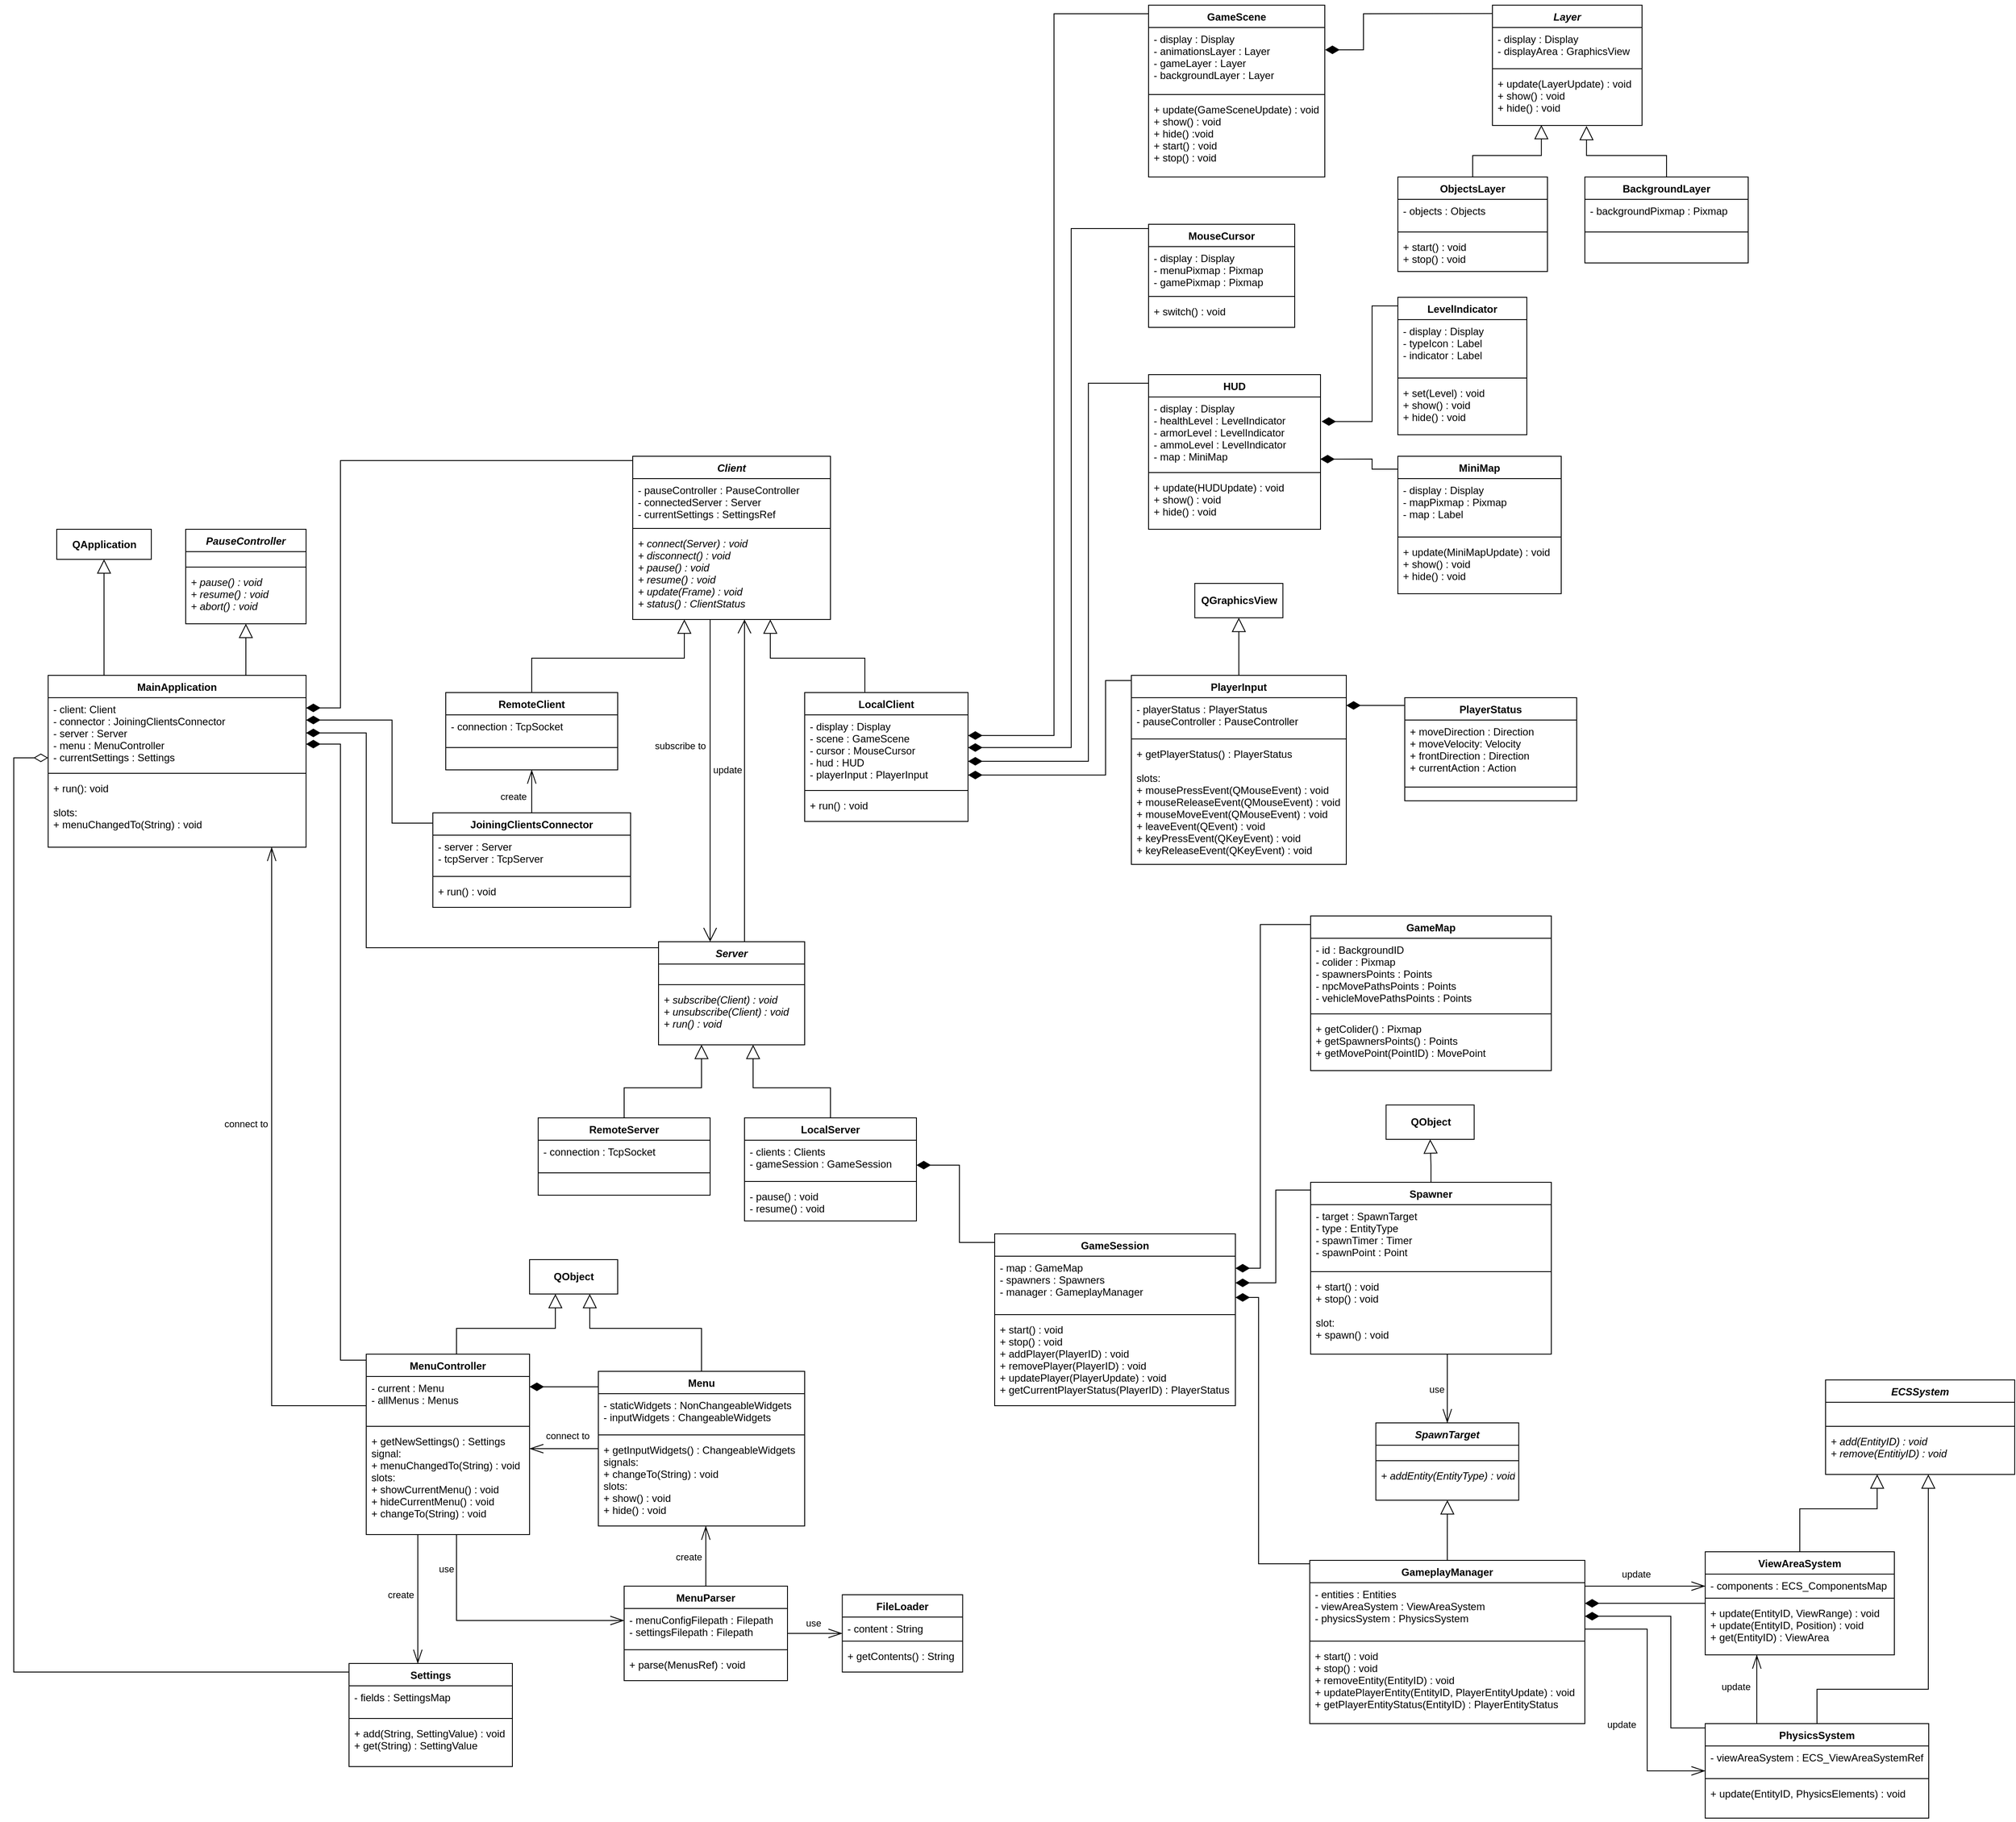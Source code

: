 <mxfile version="18.0.6" type="device"><diagram id="ybjzXieHyn0JRRMIvnlo" name="Strona-1"><mxGraphModel dx="1574" dy="2148" grid="1" gridSize="10" guides="1" tooltips="1" connect="1" arrows="0" fold="1" page="1" pageScale="1" pageWidth="827" pageHeight="1169" math="0" shadow="0"><root><mxCell id="0"/><mxCell id="1" parent="0"/><mxCell id="UTBrPVDNq_zUBes7hR2i-48" style="edgeStyle=orthogonalEdgeStyle;rounded=0;orthogonalLoop=1;jettySize=auto;html=1;endArrow=block;endFill=0;endSize=14;" parent="1" source="UTBrPVDNq_zUBes7hR2i-1" target="UTBrPVDNq_zUBes7hR2i-47" edge="1"><mxGeometry relative="1" as="geometry"><Array as="points"><mxPoint x="205" y="-280"/><mxPoint x="205" y="-280"/></Array></mxGeometry></mxCell><mxCell id="UTBrPVDNq_zUBes7hR2i-1" value="MainApplication" style="swimlane;fontStyle=1;align=center;verticalAlign=top;childLayout=stackLayout;horizontal=1;startSize=26;horizontalStack=0;resizeParent=1;resizeParentMax=0;resizeLast=0;collapsible=1;marginBottom=0;" parent="1" vertex="1"><mxGeometry x="140" y="-250" width="300" height="200" as="geometry"/></mxCell><mxCell id="UTBrPVDNq_zUBes7hR2i-2" value="- client: Client&#10;- connector : JoiningClientsConnector&#10;- server : Server&#10;- menu : MenuController&#10;- currentSettings : Settings&#10;" style="text;strokeColor=none;fillColor=none;align=left;verticalAlign=top;spacingLeft=4;spacingRight=4;overflow=hidden;rotatable=0;points=[[0,0.5],[1,0.5]];portConstraint=eastwest;" parent="UTBrPVDNq_zUBes7hR2i-1" vertex="1"><mxGeometry y="26" width="300" height="84" as="geometry"/></mxCell><mxCell id="UTBrPVDNq_zUBes7hR2i-3" value="" style="line;strokeWidth=1;fillColor=none;align=left;verticalAlign=middle;spacingTop=-1;spacingLeft=3;spacingRight=3;rotatable=0;labelPosition=right;points=[];portConstraint=eastwest;" parent="UTBrPVDNq_zUBes7hR2i-1" vertex="1"><mxGeometry y="110" width="300" height="8" as="geometry"/></mxCell><mxCell id="UTBrPVDNq_zUBes7hR2i-4" value="+ run(): void&#10;&#10;slots:&#10;+ menuChangedTo(String) : void" style="text;strokeColor=none;fillColor=none;align=left;verticalAlign=top;spacingLeft=4;spacingRight=4;overflow=hidden;rotatable=0;points=[[0,0.5],[1,0.5]];portConstraint=eastwest;" parent="UTBrPVDNq_zUBes7hR2i-1" vertex="1"><mxGeometry y="118" width="300" height="82" as="geometry"/></mxCell><mxCell id="rLUBzJlDn_tjM5czwzCR-1" style="edgeStyle=orthogonalEdgeStyle;rounded=0;orthogonalLoop=1;jettySize=auto;html=1;endArrow=open;endFill=0;endSize=14;" parent="1" source="G27WGiiaCzAnjPOhc22A-13" target="in2eyDOJDBMRCDKq5YES-4" edge="1"><mxGeometry relative="1" as="geometry"><Array as="points"><mxPoint x="910" y="-270"/><mxPoint x="910" y="-270"/></Array></mxGeometry></mxCell><mxCell id="rLUBzJlDn_tjM5czwzCR-2" value="subscribe to" style="edgeLabel;html=1;align=center;verticalAlign=middle;resizable=0;points=[];" parent="rLUBzJlDn_tjM5czwzCR-1" vertex="1" connectable="0"><mxGeometry x="-0.233" y="-1" relative="1" as="geometry"><mxPoint x="-34" y="3" as="offset"/></mxGeometry></mxCell><mxCell id="5MO2-bn_FhInQiJJIIUL-11" style="edgeStyle=orthogonalEdgeStyle;rounded=0;orthogonalLoop=1;jettySize=auto;html=1;endArrow=block;endFill=0;endSize=14;" parent="1" source="UTBrPVDNq_zUBes7hR2i-1" target="5MO2-bn_FhInQiJJIIUL-12" edge="1"><mxGeometry relative="1" as="geometry"><mxPoint x="1125.029" y="-310" as="targetPoint"/><Array as="points"><mxPoint x="370" y="-280"/><mxPoint x="370" y="-280"/></Array></mxGeometry></mxCell><mxCell id="UTBrPVDNq_zUBes7hR2i-5" value="LocalClient" style="swimlane;fontStyle=1;align=center;verticalAlign=top;childLayout=stackLayout;horizontal=1;startSize=26;horizontalStack=0;resizeParent=1;resizeParentMax=0;resizeLast=0;collapsible=1;marginBottom=0;" parent="1" vertex="1"><mxGeometry x="1020" y="-230" width="190" height="150" as="geometry"/></mxCell><mxCell id="UTBrPVDNq_zUBes7hR2i-6" value="- display : Display&#10;- scene : GameScene&#10;- cursor : MouseCursor&#10;- hud : HUD&#10;- playerInput : PlayerInput&#10;" style="text;strokeColor=none;fillColor=none;align=left;verticalAlign=top;spacingLeft=4;spacingRight=4;overflow=hidden;rotatable=0;points=[[0,0.5],[1,0.5]];portConstraint=eastwest;" parent="UTBrPVDNq_zUBes7hR2i-5" vertex="1"><mxGeometry y="26" width="190" height="84" as="geometry"/></mxCell><mxCell id="UTBrPVDNq_zUBes7hR2i-7" value="" style="line;strokeWidth=1;fillColor=none;align=left;verticalAlign=middle;spacingTop=-1;spacingLeft=3;spacingRight=3;rotatable=0;labelPosition=right;points=[];portConstraint=eastwest;" parent="UTBrPVDNq_zUBes7hR2i-5" vertex="1"><mxGeometry y="110" width="190" height="8" as="geometry"/></mxCell><mxCell id="UTBrPVDNq_zUBes7hR2i-8" value="+ run() : void" style="text;strokeColor=none;fillColor=none;align=left;verticalAlign=top;spacingLeft=4;spacingRight=4;overflow=hidden;rotatable=0;points=[[0,0.5],[1,0.5]];portConstraint=eastwest;" parent="UTBrPVDNq_zUBes7hR2i-5" vertex="1"><mxGeometry y="118" width="190" height="32" as="geometry"/></mxCell><mxCell id="UTBrPVDNq_zUBes7hR2i-9" style="edgeStyle=orthogonalEdgeStyle;rounded=0;orthogonalLoop=1;jettySize=auto;html=1;entryX=1;entryY=0.188;entryDx=0;entryDy=0;entryPerimeter=0;endArrow=diamondThin;endFill=1;endSize=14;" parent="1" source="G27WGiiaCzAnjPOhc22A-13" edge="1"><mxGeometry relative="1" as="geometry"><Array as="points"><mxPoint x="480" y="-500"/><mxPoint x="480" y="-212"/></Array><mxPoint x="850" y="-472.002" as="sourcePoint"/><mxPoint x="440.0" y="-212.108" as="targetPoint"/></mxGeometry></mxCell><mxCell id="UTBrPVDNq_zUBes7hR2i-14" style="edgeStyle=orthogonalEdgeStyle;rounded=0;orthogonalLoop=1;jettySize=auto;html=1;endArrow=diamondThin;endFill=1;endSize=14;" parent="1" target="UTBrPVDNq_zUBes7hR2i-2" edge="1"><mxGeometry relative="1" as="geometry"><Array as="points"><mxPoint x="480" y="547"/><mxPoint x="480" y="-170"/></Array><mxPoint x="530" y="547" as="sourcePoint"/><mxPoint x="440" y="-153" as="targetPoint"/></mxGeometry></mxCell><mxCell id="UTBrPVDNq_zUBes7hR2i-49" style="edgeStyle=orthogonalEdgeStyle;rounded=0;orthogonalLoop=1;jettySize=auto;html=1;endArrow=openThin;endFill=0;endSize=14;" parent="1" source="UTBrPVDNq_zUBes7hR2i-10" target="UTBrPVDNq_zUBes7hR2i-1" edge="1"><mxGeometry relative="1" as="geometry"><Array as="points"><mxPoint x="400" y="600"/></Array></mxGeometry></mxCell><mxCell id="UTBrPVDNq_zUBes7hR2i-50" value="connect to" style="edgeLabel;html=1;align=center;verticalAlign=middle;resizable=0;points=[];" parent="UTBrPVDNq_zUBes7hR2i-49" vertex="1" connectable="0"><mxGeometry x="0.108" y="-1" relative="1" as="geometry"><mxPoint x="-31" y="-17" as="offset"/></mxGeometry></mxCell><mxCell id="UTBrPVDNq_zUBes7hR2i-10" value="MenuController" style="swimlane;fontStyle=1;align=center;verticalAlign=top;childLayout=stackLayout;horizontal=1;startSize=26;horizontalStack=0;resizeParent=1;resizeParentMax=0;resizeLast=0;collapsible=1;marginBottom=0;" parent="1" vertex="1"><mxGeometry x="510" y="540" width="190" height="210" as="geometry"/></mxCell><mxCell id="UTBrPVDNq_zUBes7hR2i-11" value="- current : Menu&#10;- allMenus : Menus" style="text;strokeColor=none;fillColor=none;align=left;verticalAlign=top;spacingLeft=4;spacingRight=4;overflow=hidden;rotatable=0;points=[[0,0.5],[1,0.5]];portConstraint=eastwest;" parent="UTBrPVDNq_zUBes7hR2i-10" vertex="1"><mxGeometry y="26" width="190" height="54" as="geometry"/></mxCell><mxCell id="UTBrPVDNq_zUBes7hR2i-12" value="" style="line;strokeWidth=1;fillColor=none;align=left;verticalAlign=middle;spacingTop=-1;spacingLeft=3;spacingRight=3;rotatable=0;labelPosition=right;points=[];portConstraint=eastwest;" parent="UTBrPVDNq_zUBes7hR2i-10" vertex="1"><mxGeometry y="80" width="190" height="8" as="geometry"/></mxCell><mxCell id="UTBrPVDNq_zUBes7hR2i-13" value="+ getNewSettings() : Settings&#10;signal:&#10;+ menuChangedTo(String) : void&#10;slots:&#10;+ showCurrentMenu() : void&#10;+ hideCurrentMenu() : void&#10;+ changeTo(String) : void" style="text;strokeColor=none;fillColor=none;align=left;verticalAlign=top;spacingLeft=4;spacingRight=4;overflow=hidden;rotatable=0;points=[[0,0.5],[1,0.5]];portConstraint=eastwest;" parent="UTBrPVDNq_zUBes7hR2i-10" vertex="1"><mxGeometry y="88" width="190" height="122" as="geometry"/></mxCell><mxCell id="UTBrPVDNq_zUBes7hR2i-20" style="edgeStyle=orthogonalEdgeStyle;rounded=0;orthogonalLoop=1;jettySize=auto;html=1;entryX=1;entryY=0.222;entryDx=0;entryDy=0;entryPerimeter=0;endArrow=diamondThin;endFill=1;endSize=14;" parent="1" source="UTBrPVDNq_zUBes7hR2i-15" target="UTBrPVDNq_zUBes7hR2i-11" edge="1"><mxGeometry relative="1" as="geometry"><Array as="points"><mxPoint x="770" y="578"/><mxPoint x="770" y="578"/></Array></mxGeometry></mxCell><mxCell id="UTBrPVDNq_zUBes7hR2i-51" style="edgeStyle=orthogonalEdgeStyle;rounded=0;orthogonalLoop=1;jettySize=auto;html=1;endArrow=openThin;endFill=0;endSize=14;" parent="1" source="UTBrPVDNq_zUBes7hR2i-15" target="UTBrPVDNq_zUBes7hR2i-10" edge="1"><mxGeometry relative="1" as="geometry"><Array as="points"><mxPoint x="625" y="630"/></Array></mxGeometry></mxCell><mxCell id="UTBrPVDNq_zUBes7hR2i-52" value="connect to" style="edgeLabel;html=1;align=center;verticalAlign=middle;resizable=0;points=[];" parent="UTBrPVDNq_zUBes7hR2i-51" vertex="1" connectable="0"><mxGeometry x="-0.211" y="-1" relative="1" as="geometry"><mxPoint x="-5" y="-14" as="offset"/></mxGeometry></mxCell><mxCell id="UTBrPVDNq_zUBes7hR2i-15" value="Menu" style="swimlane;fontStyle=1;align=center;verticalAlign=top;childLayout=stackLayout;horizontal=1;startSize=26;horizontalStack=0;resizeParent=1;resizeParentMax=0;resizeLast=0;collapsible=1;marginBottom=0;" parent="1" vertex="1"><mxGeometry x="780" y="560" width="240" height="180" as="geometry"/></mxCell><mxCell id="UTBrPVDNq_zUBes7hR2i-16" value="- staticWidgets : NonChangeableWidgets&#10;- inputWidgets : ChangeableWidgets" style="text;strokeColor=none;fillColor=none;align=left;verticalAlign=top;spacingLeft=4;spacingRight=4;overflow=hidden;rotatable=0;points=[[0,0.5],[1,0.5]];portConstraint=eastwest;" parent="UTBrPVDNq_zUBes7hR2i-15" vertex="1"><mxGeometry y="26" width="240" height="44" as="geometry"/></mxCell><mxCell id="UTBrPVDNq_zUBes7hR2i-17" value="" style="line;strokeWidth=1;fillColor=none;align=left;verticalAlign=middle;spacingTop=-1;spacingLeft=3;spacingRight=3;rotatable=0;labelPosition=right;points=[];portConstraint=eastwest;" parent="UTBrPVDNq_zUBes7hR2i-15" vertex="1"><mxGeometry y="70" width="240" height="8" as="geometry"/></mxCell><mxCell id="UTBrPVDNq_zUBes7hR2i-18" value="+ getInputWidgets() : ChangeableWidgets&#10;signals:&#10;+ changeTo(String) : void&#10;slots:&#10;+ show() : void&#10;+ hide() : void" style="text;strokeColor=none;fillColor=none;align=left;verticalAlign=top;spacingLeft=4;spacingRight=4;overflow=hidden;rotatable=0;points=[[0,0.5],[1,0.5]];portConstraint=eastwest;" parent="UTBrPVDNq_zUBes7hR2i-15" vertex="1"><mxGeometry y="78" width="240" height="102" as="geometry"/></mxCell><mxCell id="UTBrPVDNq_zUBes7hR2i-25" style="edgeStyle=orthogonalEdgeStyle;rounded=0;orthogonalLoop=1;jettySize=auto;html=1;endArrow=diamondThin;endFill=1;endSize=14;" parent="1" edge="1"><mxGeometry relative="1" as="geometry"><Array as="points"><mxPoint x="510" y="67"/><mxPoint x="510" y="-183"/></Array><mxPoint x="850" y="67" as="sourcePoint"/><mxPoint x="440" y="-183" as="targetPoint"/></mxGeometry></mxCell><mxCell id="rLUBzJlDn_tjM5czwzCR-3" value="update" style="edgeStyle=orthogonalEdgeStyle;rounded=0;orthogonalLoop=1;jettySize=auto;html=1;endArrow=open;endFill=0;endSize=14;" parent="1" source="in2eyDOJDBMRCDKq5YES-4" target="G27WGiiaCzAnjPOhc22A-13" edge="1"><mxGeometry x="0.061" y="20" relative="1" as="geometry"><Array as="points"><mxPoint x="950" y="-200"/><mxPoint x="950" y="-200"/></Array><mxPoint y="-1" as="offset"/></mxGeometry></mxCell><mxCell id="UTBrPVDNq_zUBes7hR2i-21" value="LocalServer" style="swimlane;fontStyle=1;align=center;verticalAlign=top;childLayout=stackLayout;horizontal=1;startSize=26;horizontalStack=0;resizeParent=1;resizeParentMax=0;resizeLast=0;collapsible=1;marginBottom=0;" parent="1" vertex="1"><mxGeometry x="950" y="265" width="200" height="120" as="geometry"/></mxCell><mxCell id="UTBrPVDNq_zUBes7hR2i-22" value="- clients : Clients&#10;- gameSession : GameSession" style="text;strokeColor=none;fillColor=none;align=left;verticalAlign=top;spacingLeft=4;spacingRight=4;overflow=hidden;rotatable=0;points=[[0,0.5],[1,0.5]];portConstraint=eastwest;" parent="UTBrPVDNq_zUBes7hR2i-21" vertex="1"><mxGeometry y="26" width="200" height="44" as="geometry"/></mxCell><mxCell id="UTBrPVDNq_zUBes7hR2i-23" value="" style="line;strokeWidth=1;fillColor=none;align=left;verticalAlign=middle;spacingTop=-1;spacingLeft=3;spacingRight=3;rotatable=0;labelPosition=right;points=[];portConstraint=eastwest;" parent="UTBrPVDNq_zUBes7hR2i-21" vertex="1"><mxGeometry y="70" width="200" height="8" as="geometry"/></mxCell><mxCell id="UTBrPVDNq_zUBes7hR2i-24" value="- pause() : void&#10;- resume() : void" style="text;strokeColor=none;fillColor=none;align=left;verticalAlign=top;spacingLeft=4;spacingRight=4;overflow=hidden;rotatable=0;points=[[0,0.5],[1,0.5]];portConstraint=eastwest;" parent="UTBrPVDNq_zUBes7hR2i-21" vertex="1"><mxGeometry y="78" width="200" height="42" as="geometry"/></mxCell><mxCell id="UTBrPVDNq_zUBes7hR2i-43" style="edgeStyle=orthogonalEdgeStyle;rounded=0;orthogonalLoop=1;jettySize=auto;html=1;endArrow=diamondThin;endFill=1;endSize=14;" parent="1" edge="1"><mxGeometry relative="1" as="geometry"><Array as="points"><mxPoint x="1420" y="-1020"/><mxPoint x="1310" y="-1020"/><mxPoint x="1310" y="-180"/></Array><mxPoint x="1420" y="-1010" as="sourcePoint"/><mxPoint x="1210" y="-180.0" as="targetPoint"/></mxGeometry></mxCell><mxCell id="UTBrPVDNq_zUBes7hR2i-26" value="GameScene" style="swimlane;fontStyle=1;align=center;verticalAlign=top;childLayout=stackLayout;horizontal=1;startSize=26;horizontalStack=0;resizeParent=1;resizeParentMax=0;resizeLast=0;collapsible=1;marginBottom=0;" parent="1" vertex="1"><mxGeometry x="1420" y="-1030" width="205" height="200" as="geometry"/></mxCell><mxCell id="UTBrPVDNq_zUBes7hR2i-27" value="- display : Display&#10;- animationsLayer : Layer&#10;- gameLayer : Layer&#10;- backgroundLayer : Layer&#10;" style="text;strokeColor=none;fillColor=none;align=left;verticalAlign=top;spacingLeft=4;spacingRight=4;overflow=hidden;rotatable=0;points=[[0,0.5],[1,0.5]];portConstraint=eastwest;" parent="UTBrPVDNq_zUBes7hR2i-26" vertex="1"><mxGeometry y="26" width="205" height="74" as="geometry"/></mxCell><mxCell id="UTBrPVDNq_zUBes7hR2i-28" value="" style="line;strokeWidth=1;fillColor=none;align=left;verticalAlign=middle;spacingTop=-1;spacingLeft=3;spacingRight=3;rotatable=0;labelPosition=right;points=[];portConstraint=eastwest;" parent="UTBrPVDNq_zUBes7hR2i-26" vertex="1"><mxGeometry y="100" width="205" height="8" as="geometry"/></mxCell><mxCell id="UTBrPVDNq_zUBes7hR2i-29" value="+ update(GameSceneUpdate) : void&#10;+ show() : void&#10;+ hide() :void&#10;+ start() : void&#10;+ stop() : void&#10;" style="text;strokeColor=none;fillColor=none;align=left;verticalAlign=top;spacingLeft=4;spacingRight=4;overflow=hidden;rotatable=0;points=[[0,0.5],[1,0.5]];portConstraint=eastwest;" parent="UTBrPVDNq_zUBes7hR2i-26" vertex="1"><mxGeometry y="108" width="205" height="92" as="geometry"/></mxCell><mxCell id="UTBrPVDNq_zUBes7hR2i-44" style="edgeStyle=orthogonalEdgeStyle;rounded=0;orthogonalLoop=1;jettySize=auto;html=1;endArrow=diamondThin;endFill=1;endSize=14;" parent="1" source="VLuqZ6IwxMBX5vIu2LNy-3" edge="1"><mxGeometry relative="1" as="geometry"><Array as="points"><mxPoint x="1330" y="-770"/><mxPoint x="1330" y="-166"/></Array><mxPoint x="1420" y="-756" as="sourcePoint"/><mxPoint x="1210" y="-166.0" as="targetPoint"/></mxGeometry></mxCell><mxCell id="UTBrPVDNq_zUBes7hR2i-45" style="edgeStyle=orthogonalEdgeStyle;rounded=0;orthogonalLoop=1;jettySize=auto;html=1;endArrow=diamondThin;endFill=1;endSize=14;" parent="1" source="UTBrPVDNq_zUBes7hR2i-34" target="UTBrPVDNq_zUBes7hR2i-6" edge="1"><mxGeometry relative="1" as="geometry"><Array as="points"><mxPoint x="1350" y="-590"/><mxPoint x="1350" y="-150"/></Array></mxGeometry></mxCell><mxCell id="UTBrPVDNq_zUBes7hR2i-34" value="HUD" style="swimlane;fontStyle=1;align=center;verticalAlign=top;childLayout=stackLayout;horizontal=1;startSize=26;horizontalStack=0;resizeParent=1;resizeParentMax=0;resizeLast=0;collapsible=1;marginBottom=0;" parent="1" vertex="1"><mxGeometry x="1420" y="-600" width="200" height="180" as="geometry"/></mxCell><mxCell id="UTBrPVDNq_zUBes7hR2i-35" value="- display : Display&#10;- healthLevel : LevelIndicator&#10;- armorLevel : LevelIndicator&#10;- ammoLevel : LevelIndicator&#10;- map : MiniMap " style="text;strokeColor=none;fillColor=none;align=left;verticalAlign=top;spacingLeft=4;spacingRight=4;overflow=hidden;rotatable=0;points=[[0,0.5],[1,0.5]];portConstraint=eastwest;" parent="UTBrPVDNq_zUBes7hR2i-34" vertex="1"><mxGeometry y="26" width="200" height="84" as="geometry"/></mxCell><mxCell id="UTBrPVDNq_zUBes7hR2i-36" value="" style="line;strokeWidth=1;fillColor=none;align=left;verticalAlign=middle;spacingTop=-1;spacingLeft=3;spacingRight=3;rotatable=0;labelPosition=right;points=[];portConstraint=eastwest;" parent="UTBrPVDNq_zUBes7hR2i-34" vertex="1"><mxGeometry y="110" width="200" height="8" as="geometry"/></mxCell><mxCell id="UTBrPVDNq_zUBes7hR2i-37" value="+ update(HUDUpdate) : void&#10;+ show() : void&#10;+ hide() : void" style="text;strokeColor=none;fillColor=none;align=left;verticalAlign=top;spacingLeft=4;spacingRight=4;overflow=hidden;rotatable=0;points=[[0,0.5],[1,0.5]];portConstraint=eastwest;" parent="UTBrPVDNq_zUBes7hR2i-34" vertex="1"><mxGeometry y="118" width="200" height="62" as="geometry"/></mxCell><mxCell id="UTBrPVDNq_zUBes7hR2i-47" value="&lt;b&gt;QApplication&lt;/b&gt;" style="html=1;" parent="1" vertex="1"><mxGeometry x="150" y="-420" width="110" height="35" as="geometry"/></mxCell><mxCell id="VLuqZ6IwxMBX5vIu2LNy-3" value="MouseCursor" style="swimlane;fontStyle=1;align=center;verticalAlign=top;childLayout=stackLayout;horizontal=1;startSize=26;horizontalStack=0;resizeParent=1;resizeParentMax=0;resizeLast=0;collapsible=1;marginBottom=0;" parent="1" vertex="1"><mxGeometry x="1420" y="-775" width="170" height="120" as="geometry"/></mxCell><mxCell id="VLuqZ6IwxMBX5vIu2LNy-4" value="- display : Display&#10;- menuPixmap : Pixmap&#10;- gamePixmap : Pixmap" style="text;strokeColor=none;fillColor=none;align=left;verticalAlign=top;spacingLeft=4;spacingRight=4;overflow=hidden;rotatable=0;points=[[0,0.5],[1,0.5]];portConstraint=eastwest;" parent="VLuqZ6IwxMBX5vIu2LNy-3" vertex="1"><mxGeometry y="26" width="170" height="54" as="geometry"/></mxCell><mxCell id="VLuqZ6IwxMBX5vIu2LNy-5" value="" style="line;strokeWidth=1;fillColor=none;align=left;verticalAlign=middle;spacingTop=-1;spacingLeft=3;spacingRight=3;rotatable=0;labelPosition=right;points=[];portConstraint=eastwest;" parent="VLuqZ6IwxMBX5vIu2LNy-3" vertex="1"><mxGeometry y="80" width="170" height="8" as="geometry"/></mxCell><mxCell id="VLuqZ6IwxMBX5vIu2LNy-6" value="+ switch() : void" style="text;strokeColor=none;fillColor=none;align=left;verticalAlign=top;spacingLeft=4;spacingRight=4;overflow=hidden;rotatable=0;points=[[0,0.5],[1,0.5]];portConstraint=eastwest;" parent="VLuqZ6IwxMBX5vIu2LNy-3" vertex="1"><mxGeometry y="88" width="170" height="32" as="geometry"/></mxCell><mxCell id="VLuqZ6IwxMBX5vIu2LNy-15" style="edgeStyle=orthogonalEdgeStyle;rounded=0;orthogonalLoop=1;jettySize=auto;html=1;entryX=1.006;entryY=0.34;entryDx=0;entryDy=0;entryPerimeter=0;endArrow=diamondThin;endFill=1;endSize=14;" parent="1" source="VLuqZ6IwxMBX5vIu2LNy-7" target="UTBrPVDNq_zUBes7hR2i-35" edge="1"><mxGeometry relative="1" as="geometry"><Array as="points"><mxPoint x="1680" y="-680"/><mxPoint x="1680" y="-545"/></Array></mxGeometry></mxCell><mxCell id="VLuqZ6IwxMBX5vIu2LNy-7" value="LevelIndicator" style="swimlane;fontStyle=1;align=center;verticalAlign=top;childLayout=stackLayout;horizontal=1;startSize=26;horizontalStack=0;resizeParent=1;resizeParentMax=0;resizeLast=0;collapsible=1;marginBottom=0;" parent="1" vertex="1"><mxGeometry x="1710" y="-690" width="150" height="160" as="geometry"/></mxCell><mxCell id="VLuqZ6IwxMBX5vIu2LNy-8" value="- display : Display&#10;- typeIcon : Label&#10;- indicator : Label" style="text;strokeColor=none;fillColor=none;align=left;verticalAlign=top;spacingLeft=4;spacingRight=4;overflow=hidden;rotatable=0;points=[[0,0.5],[1,0.5]];portConstraint=eastwest;" parent="VLuqZ6IwxMBX5vIu2LNy-7" vertex="1"><mxGeometry y="26" width="150" height="64" as="geometry"/></mxCell><mxCell id="VLuqZ6IwxMBX5vIu2LNy-9" value="" style="line;strokeWidth=1;fillColor=none;align=left;verticalAlign=middle;spacingTop=-1;spacingLeft=3;spacingRight=3;rotatable=0;labelPosition=right;points=[];portConstraint=eastwest;" parent="VLuqZ6IwxMBX5vIu2LNy-7" vertex="1"><mxGeometry y="90" width="150" height="8" as="geometry"/></mxCell><mxCell id="VLuqZ6IwxMBX5vIu2LNy-10" value="+ set(Level) : void&#10;+ show() : void&#10;+ hide() : void" style="text;strokeColor=none;fillColor=none;align=left;verticalAlign=top;spacingLeft=4;spacingRight=4;overflow=hidden;rotatable=0;points=[[0,0.5],[1,0.5]];portConstraint=eastwest;" parent="VLuqZ6IwxMBX5vIu2LNy-7" vertex="1"><mxGeometry y="98" width="150" height="62" as="geometry"/></mxCell><mxCell id="VLuqZ6IwxMBX5vIu2LNy-16" style="edgeStyle=orthogonalEdgeStyle;rounded=0;orthogonalLoop=1;jettySize=auto;html=1;entryX=0.999;entryY=0.861;entryDx=0;entryDy=0;entryPerimeter=0;endArrow=diamondThin;endFill=1;endSize=14;" parent="1" source="VLuqZ6IwxMBX5vIu2LNy-11" target="UTBrPVDNq_zUBes7hR2i-35" edge="1"><mxGeometry relative="1" as="geometry"><Array as="points"><mxPoint x="1680" y="-490"/><mxPoint x="1680" y="-502"/></Array></mxGeometry></mxCell><mxCell id="VLuqZ6IwxMBX5vIu2LNy-11" value="MiniMap" style="swimlane;fontStyle=1;align=center;verticalAlign=top;childLayout=stackLayout;horizontal=1;startSize=26;horizontalStack=0;resizeParent=1;resizeParentMax=0;resizeLast=0;collapsible=1;marginBottom=0;" parent="1" vertex="1"><mxGeometry x="1710" y="-505" width="190" height="160" as="geometry"/></mxCell><mxCell id="VLuqZ6IwxMBX5vIu2LNy-12" value="- display : Display&#10;- mapPixmap : Pixmap&#10;- map : Label" style="text;strokeColor=none;fillColor=none;align=left;verticalAlign=top;spacingLeft=4;spacingRight=4;overflow=hidden;rotatable=0;points=[[0,0.5],[1,0.5]];portConstraint=eastwest;" parent="VLuqZ6IwxMBX5vIu2LNy-11" vertex="1"><mxGeometry y="26" width="190" height="64" as="geometry"/></mxCell><mxCell id="VLuqZ6IwxMBX5vIu2LNy-13" value="" style="line;strokeWidth=1;fillColor=none;align=left;verticalAlign=middle;spacingTop=-1;spacingLeft=3;spacingRight=3;rotatable=0;labelPosition=right;points=[];portConstraint=eastwest;" parent="VLuqZ6IwxMBX5vIu2LNy-11" vertex="1"><mxGeometry y="90" width="190" height="8" as="geometry"/></mxCell><mxCell id="VLuqZ6IwxMBX5vIu2LNy-14" value="+ update(MiniMapUpdate) : void&#10;+ show() : void&#10;+ hide() : void" style="text;strokeColor=none;fillColor=none;align=left;verticalAlign=top;spacingLeft=4;spacingRight=4;overflow=hidden;rotatable=0;points=[[0,0.5],[1,0.5]];portConstraint=eastwest;" parent="VLuqZ6IwxMBX5vIu2LNy-11" vertex="1"><mxGeometry y="98" width="190" height="62" as="geometry"/></mxCell><mxCell id="VLuqZ6IwxMBX5vIu2LNy-21" style="edgeStyle=orthogonalEdgeStyle;rounded=0;orthogonalLoop=1;jettySize=auto;html=1;entryX=1.002;entryY=0.351;entryDx=0;entryDy=0;entryPerimeter=0;endArrow=diamondThin;endFill=1;endSize=14;exitX=0.004;exitY=0.069;exitDx=0;exitDy=0;exitPerimeter=0;" parent="1" source="VLuqZ6IwxMBX5vIu2LNy-17" target="UTBrPVDNq_zUBes7hR2i-27" edge="1"><mxGeometry relative="1" as="geometry"><Array as="points"><mxPoint x="1818" y="-1020"/><mxPoint x="1670" y="-1020"/><mxPoint x="1670" y="-978"/></Array></mxGeometry></mxCell><mxCell id="VLuqZ6IwxMBX5vIu2LNy-17" value="Layer" style="swimlane;fontStyle=3;align=center;verticalAlign=top;childLayout=stackLayout;horizontal=1;startSize=26;horizontalStack=0;resizeParent=1;resizeParentMax=0;resizeLast=0;collapsible=1;marginBottom=0;" parent="1" vertex="1"><mxGeometry x="1820" y="-1030" width="174" height="140" as="geometry"/></mxCell><mxCell id="VLuqZ6IwxMBX5vIu2LNy-18" value="- display : Display&#10;- displayArea : GraphicsView&#10;" style="text;strokeColor=none;fillColor=none;align=left;verticalAlign=top;spacingLeft=4;spacingRight=4;overflow=hidden;rotatable=0;points=[[0,0.5],[1,0.5]];portConstraint=eastwest;" parent="VLuqZ6IwxMBX5vIu2LNy-17" vertex="1"><mxGeometry y="26" width="174" height="44" as="geometry"/></mxCell><mxCell id="VLuqZ6IwxMBX5vIu2LNy-19" value="" style="line;strokeWidth=1;fillColor=none;align=left;verticalAlign=middle;spacingTop=-1;spacingLeft=3;spacingRight=3;rotatable=0;labelPosition=right;points=[];portConstraint=eastwest;" parent="VLuqZ6IwxMBX5vIu2LNy-17" vertex="1"><mxGeometry y="70" width="174" height="8" as="geometry"/></mxCell><mxCell id="VLuqZ6IwxMBX5vIu2LNy-20" value="+ update(LayerUpdate) : void&#10;+ show() : void&#10;+ hide() : void" style="text;strokeColor=none;fillColor=none;align=left;verticalAlign=top;spacingLeft=4;spacingRight=4;overflow=hidden;rotatable=0;points=[[0,0.5],[1,0.5]];portConstraint=eastwest;" parent="VLuqZ6IwxMBX5vIu2LNy-17" vertex="1"><mxGeometry y="78" width="174" height="62" as="geometry"/></mxCell><mxCell id="VLuqZ6IwxMBX5vIu2LNy-36" style="edgeStyle=orthogonalEdgeStyle;rounded=0;orthogonalLoop=1;jettySize=auto;html=1;endArrow=block;endFill=0;endSize=14;entryX=0.327;entryY=0.993;entryDx=0;entryDy=0;entryPerimeter=0;" parent="1" source="VLuqZ6IwxMBX5vIu2LNy-26" target="VLuqZ6IwxMBX5vIu2LNy-20" edge="1"><mxGeometry relative="1" as="geometry"/></mxCell><mxCell id="VLuqZ6IwxMBX5vIu2LNy-26" value="ObjectsLayer" style="swimlane;fontStyle=1;align=center;verticalAlign=top;childLayout=stackLayout;horizontal=1;startSize=26;horizontalStack=0;resizeParent=1;resizeParentMax=0;resizeLast=0;collapsible=1;marginBottom=0;" parent="1" vertex="1"><mxGeometry x="1710" y="-830" width="174" height="110" as="geometry"/></mxCell><mxCell id="VLuqZ6IwxMBX5vIu2LNy-27" value="- objects : Objects&#10;" style="text;strokeColor=none;fillColor=none;align=left;verticalAlign=top;spacingLeft=4;spacingRight=4;overflow=hidden;rotatable=0;points=[[0,0.5],[1,0.5]];portConstraint=eastwest;" parent="VLuqZ6IwxMBX5vIu2LNy-26" vertex="1"><mxGeometry y="26" width="174" height="34" as="geometry"/></mxCell><mxCell id="VLuqZ6IwxMBX5vIu2LNy-28" value="" style="line;strokeWidth=1;fillColor=none;align=left;verticalAlign=middle;spacingTop=-1;spacingLeft=3;spacingRight=3;rotatable=0;labelPosition=right;points=[];portConstraint=eastwest;" parent="VLuqZ6IwxMBX5vIu2LNy-26" vertex="1"><mxGeometry y="60" width="174" height="8" as="geometry"/></mxCell><mxCell id="VLuqZ6IwxMBX5vIu2LNy-29" value="+ start() : void&#10;+ stop() : void" style="text;strokeColor=none;fillColor=none;align=left;verticalAlign=top;spacingLeft=4;spacingRight=4;overflow=hidden;rotatable=0;points=[[0,0.5],[1,0.5]];portConstraint=eastwest;" parent="VLuqZ6IwxMBX5vIu2LNy-26" vertex="1"><mxGeometry y="68" width="174" height="42" as="geometry"/></mxCell><mxCell id="VLuqZ6IwxMBX5vIu2LNy-37" style="edgeStyle=orthogonalEdgeStyle;rounded=0;orthogonalLoop=1;jettySize=auto;html=1;entryX=0.629;entryY=1.01;entryDx=0;entryDy=0;entryPerimeter=0;endArrow=block;endFill=0;endSize=14;" parent="1" source="VLuqZ6IwxMBX5vIu2LNy-31" target="VLuqZ6IwxMBX5vIu2LNy-20" edge="1"><mxGeometry relative="1" as="geometry"/></mxCell><mxCell id="VLuqZ6IwxMBX5vIu2LNy-31" value="BackgroundLayer" style="swimlane;fontStyle=1;align=center;verticalAlign=top;childLayout=stackLayout;horizontal=1;startSize=26;horizontalStack=0;resizeParent=1;resizeParentMax=0;resizeLast=0;collapsible=1;marginBottom=0;" parent="1" vertex="1"><mxGeometry x="1927.5" y="-830" width="190" height="100" as="geometry"/></mxCell><mxCell id="VLuqZ6IwxMBX5vIu2LNy-32" value="- backgroundPixmap : Pixmap" style="text;strokeColor=none;fillColor=none;align=left;verticalAlign=top;spacingLeft=4;spacingRight=4;overflow=hidden;rotatable=0;points=[[0,0.5],[1,0.5]];portConstraint=eastwest;" parent="VLuqZ6IwxMBX5vIu2LNy-31" vertex="1"><mxGeometry y="26" width="190" height="34" as="geometry"/></mxCell><mxCell id="VLuqZ6IwxMBX5vIu2LNy-33" value="" style="line;strokeWidth=1;fillColor=none;align=left;verticalAlign=middle;spacingTop=-1;spacingLeft=3;spacingRight=3;rotatable=0;labelPosition=right;points=[];portConstraint=eastwest;" parent="VLuqZ6IwxMBX5vIu2LNy-31" vertex="1"><mxGeometry y="60" width="190" height="8" as="geometry"/></mxCell><mxCell id="VLuqZ6IwxMBX5vIu2LNy-34" value="  " style="text;strokeColor=none;fillColor=none;align=left;verticalAlign=top;spacingLeft=4;spacingRight=4;overflow=hidden;rotatable=0;points=[[0,0.5],[1,0.5]];portConstraint=eastwest;" parent="VLuqZ6IwxMBX5vIu2LNy-31" vertex="1"><mxGeometry y="68" width="190" height="32" as="geometry"/></mxCell><mxCell id="5MO2-bn_FhInQiJJIIUL-4" style="edgeStyle=orthogonalEdgeStyle;rounded=0;orthogonalLoop=1;jettySize=auto;html=1;endArrow=block;endFill=0;endSize=14;" parent="1" source="Ci6YaJO2AyVJbJyurlzy-1" target="5MO2-bn_FhInQiJJIIUL-3" edge="1"><mxGeometry relative="1" as="geometry"><Array as="points"><mxPoint x="1507.5" y="-357"/><mxPoint x="1507.5" y="-357"/></Array></mxGeometry></mxCell><mxCell id="5MO2-bn_FhInQiJJIIUL-8" style="edgeStyle=orthogonalEdgeStyle;rounded=0;orthogonalLoop=1;jettySize=auto;html=1;endArrow=diamondThin;endFill=1;endSize=14;" parent="1" edge="1"><mxGeometry relative="1" as="geometry"><Array as="points"><mxPoint x="1370" y="-244"/><mxPoint x="1370" y="-134"/></Array><mxPoint x="1400" y="-244.0" as="sourcePoint"/><mxPoint x="1210" y="-134.0" as="targetPoint"/></mxGeometry></mxCell><mxCell id="Ci6YaJO2AyVJbJyurlzy-1" value="PlayerInput" style="swimlane;fontStyle=1;align=center;verticalAlign=top;childLayout=stackLayout;horizontal=1;startSize=26;horizontalStack=0;resizeParent=1;resizeParentMax=0;resizeLast=0;collapsible=1;marginBottom=0;" parent="1" vertex="1"><mxGeometry x="1400" y="-250" width="250" height="220" as="geometry"/></mxCell><mxCell id="Ci6YaJO2AyVJbJyurlzy-2" value="- playerStatus : PlayerStatus&#10;- pauseController : PauseController" style="text;strokeColor=none;fillColor=none;align=left;verticalAlign=top;spacingLeft=4;spacingRight=4;overflow=hidden;rotatable=0;points=[[0,0.5],[1,0.5]];portConstraint=eastwest;" parent="Ci6YaJO2AyVJbJyurlzy-1" vertex="1"><mxGeometry y="26" width="250" height="44" as="geometry"/></mxCell><mxCell id="Ci6YaJO2AyVJbJyurlzy-3" value="" style="line;strokeWidth=1;fillColor=none;align=left;verticalAlign=middle;spacingTop=-1;spacingLeft=3;spacingRight=3;rotatable=0;labelPosition=right;points=[];portConstraint=eastwest;" parent="Ci6YaJO2AyVJbJyurlzy-1" vertex="1"><mxGeometry y="70" width="250" height="8" as="geometry"/></mxCell><mxCell id="Ci6YaJO2AyVJbJyurlzy-4" value="+ getPlayerStatus() : PlayerStatus&#10;&#10;slots:&#10;+ mousePressEvent(QMouseEvent) : void&#10;+ mouseReleaseEvent(QMouseEvent) : void&#10;+ mouseMoveEvent(QMouseEvent) : void&#10;+ leaveEvent(QEvent) : void&#10;+ keyPressEvent(QKeyEvent) : void&#10;+ keyReleaseEvent(QKeyEvent) : void" style="text;strokeColor=none;fillColor=none;align=left;verticalAlign=top;spacingLeft=4;spacingRight=4;overflow=hidden;rotatable=0;points=[[0,0.5],[1,0.5]];portConstraint=eastwest;" parent="Ci6YaJO2AyVJbJyurlzy-1" vertex="1"><mxGeometry y="78" width="250" height="142" as="geometry"/></mxCell><mxCell id="5MO2-bn_FhInQiJJIIUL-3" value="QGraphicsView" style="html=1;fontStyle=1" parent="1" vertex="1"><mxGeometry x="1473.75" y="-357" width="102.5" height="40" as="geometry"/></mxCell><mxCell id="5MO2-bn_FhInQiJJIIUL-12" value="PauseController" style="swimlane;fontStyle=3;align=center;verticalAlign=top;childLayout=stackLayout;horizontal=1;startSize=26;horizontalStack=0;resizeParent=1;resizeParentMax=0;resizeLast=0;collapsible=1;marginBottom=0;" parent="1" vertex="1"><mxGeometry x="300" y="-420" width="140" height="110" as="geometry"/></mxCell><mxCell id="5MO2-bn_FhInQiJJIIUL-13" value=" " style="text;strokeColor=none;fillColor=none;align=left;verticalAlign=top;spacingLeft=4;spacingRight=4;overflow=hidden;rotatable=0;points=[[0,0.5],[1,0.5]];portConstraint=eastwest;" parent="5MO2-bn_FhInQiJJIIUL-12" vertex="1"><mxGeometry y="26" width="140" height="14" as="geometry"/></mxCell><mxCell id="5MO2-bn_FhInQiJJIIUL-14" value="" style="line;strokeWidth=1;fillColor=none;align=left;verticalAlign=middle;spacingTop=-1;spacingLeft=3;spacingRight=3;rotatable=0;labelPosition=right;points=[];portConstraint=eastwest;" parent="5MO2-bn_FhInQiJJIIUL-12" vertex="1"><mxGeometry y="40" width="140" height="8" as="geometry"/></mxCell><mxCell id="5MO2-bn_FhInQiJJIIUL-15" value="+ pause() : void&#10;+ resume() : void&#10;+ abort() : void" style="text;strokeColor=none;fillColor=none;align=left;verticalAlign=top;spacingLeft=4;spacingRight=4;overflow=hidden;rotatable=0;points=[[0,0.5],[1,0.5]];portConstraint=eastwest;fontStyle=2" parent="5MO2-bn_FhInQiJJIIUL-12" vertex="1"><mxGeometry y="48" width="140" height="62" as="geometry"/></mxCell><mxCell id="G27WGiiaCzAnjPOhc22A-1" value="MenuParser" style="swimlane;fontStyle=1;align=center;verticalAlign=top;childLayout=stackLayout;horizontal=1;startSize=26;horizontalStack=0;resizeParent=1;resizeParentMax=0;resizeLast=0;collapsible=1;marginBottom=0;" parent="1" vertex="1"><mxGeometry x="810" y="810" width="190" height="110" as="geometry"/></mxCell><mxCell id="G27WGiiaCzAnjPOhc22A-2" value="- menuConfigFilepath : Filepath&#10;- settingsFilepath : Filepath" style="text;strokeColor=none;fillColor=none;align=left;verticalAlign=top;spacingLeft=4;spacingRight=4;overflow=hidden;rotatable=0;points=[[0,0.5],[1,0.5]];portConstraint=eastwest;" parent="G27WGiiaCzAnjPOhc22A-1" vertex="1"><mxGeometry y="26" width="190" height="44" as="geometry"/></mxCell><mxCell id="G27WGiiaCzAnjPOhc22A-3" value="" style="line;strokeWidth=1;fillColor=none;align=left;verticalAlign=middle;spacingTop=-1;spacingLeft=3;spacingRight=3;rotatable=0;labelPosition=right;points=[];portConstraint=eastwest;" parent="G27WGiiaCzAnjPOhc22A-1" vertex="1"><mxGeometry y="70" width="190" height="8" as="geometry"/></mxCell><mxCell id="G27WGiiaCzAnjPOhc22A-4" value="+ parse(MenusRef) : void" style="text;strokeColor=none;fillColor=none;align=left;verticalAlign=top;spacingLeft=4;spacingRight=4;overflow=hidden;rotatable=0;points=[[0,0.5],[1,0.5]];portConstraint=eastwest;" parent="G27WGiiaCzAnjPOhc22A-1" vertex="1"><mxGeometry y="78" width="190" height="32" as="geometry"/></mxCell><mxCell id="G27WGiiaCzAnjPOhc22A-5" style="edgeStyle=orthogonalEdgeStyle;rounded=0;orthogonalLoop=1;jettySize=auto;html=1;endArrow=openThin;endFill=0;endSize=14;" parent="1" source="G27WGiiaCzAnjPOhc22A-1" target="UTBrPVDNq_zUBes7hR2i-15" edge="1"><mxGeometry relative="1" as="geometry"><Array as="points"><mxPoint x="900" y="740"/><mxPoint x="900" y="740"/></Array><mxPoint x="635" y="765" as="sourcePoint"/><mxPoint x="635" y="700" as="targetPoint"/></mxGeometry></mxCell><mxCell id="G27WGiiaCzAnjPOhc22A-6" value="create" style="edgeLabel;html=1;align=center;verticalAlign=middle;resizable=0;points=[];" parent="G27WGiiaCzAnjPOhc22A-5" vertex="1" connectable="0"><mxGeometry x="-0.211" y="-1" relative="1" as="geometry"><mxPoint x="-21" y="-7" as="offset"/></mxGeometry></mxCell><mxCell id="G27WGiiaCzAnjPOhc22A-7" style="edgeStyle=orthogonalEdgeStyle;rounded=0;orthogonalLoop=1;jettySize=auto;html=1;endArrow=openThin;endFill=0;endSize=14;" parent="1" source="UTBrPVDNq_zUBes7hR2i-10" target="G27WGiiaCzAnjPOhc22A-1" edge="1"><mxGeometry relative="1" as="geometry"><Array as="points"><mxPoint x="615" y="850"/></Array><mxPoint x="520" y="550" as="sourcePoint"/><mxPoint x="430" y="580" as="targetPoint"/></mxGeometry></mxCell><mxCell id="G27WGiiaCzAnjPOhc22A-8" value="use" style="edgeLabel;html=1;align=center;verticalAlign=middle;resizable=0;points=[];" parent="G27WGiiaCzAnjPOhc22A-7" vertex="1" connectable="0"><mxGeometry x="-0.211" y="-1" relative="1" as="geometry"><mxPoint x="-29" y="-61" as="offset"/></mxGeometry></mxCell><mxCell id="G27WGiiaCzAnjPOhc22A-9" value="GameSession" style="swimlane;fontStyle=1;align=center;verticalAlign=top;childLayout=stackLayout;horizontal=1;startSize=26;horizontalStack=0;resizeParent=1;resizeParentMax=0;resizeLast=0;collapsible=1;marginBottom=0;" parent="1" vertex="1"><mxGeometry x="1241" y="400" width="280" height="200" as="geometry"/></mxCell><mxCell id="G27WGiiaCzAnjPOhc22A-10" value="- map : GameMap&#10;- spawners : Spawners&#10;- manager : GameplayManager" style="text;strokeColor=none;fillColor=none;align=left;verticalAlign=top;spacingLeft=4;spacingRight=4;overflow=hidden;rotatable=0;points=[[0,0.5],[1,0.5]];portConstraint=eastwest;fontStyle=0" parent="G27WGiiaCzAnjPOhc22A-9" vertex="1"><mxGeometry y="26" width="280" height="64" as="geometry"/></mxCell><mxCell id="G27WGiiaCzAnjPOhc22A-11" value="" style="line;strokeWidth=1;fillColor=none;align=left;verticalAlign=middle;spacingTop=-1;spacingLeft=3;spacingRight=3;rotatable=0;labelPosition=right;points=[];portConstraint=eastwest;" parent="G27WGiiaCzAnjPOhc22A-9" vertex="1"><mxGeometry y="90" width="280" height="8" as="geometry"/></mxCell><mxCell id="G27WGiiaCzAnjPOhc22A-12" value="+ start() : void&#10;+ stop() : void&#10;+ addPlayer(PlayerID) : void&#10;+ removePlayer(PlayerID) : void&#10;+ updatePlayer(PlayerUpdate) : void&#10;+ getCurrentPlayerStatus(PlayerID) : PlayerStatus" style="text;strokeColor=none;fillColor=none;align=left;verticalAlign=top;spacingLeft=4;spacingRight=4;overflow=hidden;rotatable=0;points=[[0,0.5],[1,0.5]];portConstraint=eastwest;" parent="G27WGiiaCzAnjPOhc22A-9" vertex="1"><mxGeometry y="98" width="280" height="102" as="geometry"/></mxCell><mxCell id="G27WGiiaCzAnjPOhc22A-13" value="Client" style="swimlane;fontStyle=3;align=center;verticalAlign=top;childLayout=stackLayout;horizontal=1;startSize=26;horizontalStack=0;resizeParent=1;resizeParentMax=0;resizeLast=0;collapsible=1;marginBottom=0;" parent="1" vertex="1"><mxGeometry x="820" y="-505" width="230" height="190" as="geometry"/></mxCell><mxCell id="G27WGiiaCzAnjPOhc22A-14" value="- pauseController : PauseController&#10;- connectedServer : Server&#10;- currentSettings : SettingsRef&#10;" style="text;strokeColor=none;fillColor=none;align=left;verticalAlign=top;spacingLeft=4;spacingRight=4;overflow=hidden;rotatable=0;points=[[0,0.5],[1,0.5]];portConstraint=eastwest;" parent="G27WGiiaCzAnjPOhc22A-13" vertex="1"><mxGeometry y="26" width="230" height="54" as="geometry"/></mxCell><mxCell id="G27WGiiaCzAnjPOhc22A-15" value="" style="line;strokeWidth=1;fillColor=none;align=left;verticalAlign=middle;spacingTop=-1;spacingLeft=3;spacingRight=3;rotatable=0;labelPosition=right;points=[];portConstraint=eastwest;" parent="G27WGiiaCzAnjPOhc22A-13" vertex="1"><mxGeometry y="80" width="230" height="8" as="geometry"/></mxCell><mxCell id="G27WGiiaCzAnjPOhc22A-16" value="+ connect(Server) : void&#10;+ disconnect() : void&#10;+ pause() : void&#10;+ resume() : void&#10;+ update(Frame) : void&#10;+ status() : ClientStatus" style="text;strokeColor=none;fillColor=none;align=left;verticalAlign=top;spacingLeft=4;spacingRight=4;overflow=hidden;rotatable=0;points=[[0,0.5],[1,0.5]];portConstraint=eastwest;fontStyle=2" parent="G27WGiiaCzAnjPOhc22A-13" vertex="1"><mxGeometry y="88" width="230" height="102" as="geometry"/></mxCell><mxCell id="in2eyDOJDBMRCDKq5YES-1" value="" style="endArrow=none;html=1;rounded=0;edgeStyle=orthogonalEdgeStyle;startArrow=block;startFill=0;startSize=14;endSize=14;" parent="1" source="G27WGiiaCzAnjPOhc22A-13" target="UTBrPVDNq_zUBes7hR2i-5" edge="1"><mxGeometry width="50" height="50" relative="1" as="geometry"><mxPoint x="1000" y="-345" as="sourcePoint"/><mxPoint x="890" y="-150" as="targetPoint"/><Array as="points"><mxPoint x="980" y="-270"/><mxPoint x="1090" y="-270"/></Array></mxGeometry></mxCell><mxCell id="in2eyDOJDBMRCDKq5YES-2" style="edgeStyle=orthogonalEdgeStyle;rounded=0;orthogonalLoop=1;jettySize=auto;html=1;endArrow=diamondThin;endFill=1;endSize=14;" parent="1" source="G27WGiiaCzAnjPOhc22A-9" target="UTBrPVDNq_zUBes7hR2i-21" edge="1"><mxGeometry relative="1" as="geometry"><Array as="points"><mxPoint x="1200" y="410"/><mxPoint x="1200" y="320"/></Array><mxPoint x="1070" y="-69.96" as="sourcePoint"/><mxPoint x="910" y="-177" as="targetPoint"/></mxGeometry></mxCell><mxCell id="in2eyDOJDBMRCDKq5YES-4" value="Server" style="swimlane;fontStyle=3;align=center;verticalAlign=top;childLayout=stackLayout;horizontal=1;startSize=26;horizontalStack=0;resizeParent=1;resizeParentMax=0;resizeLast=0;collapsible=1;marginBottom=0;" parent="1" vertex="1"><mxGeometry x="850" y="60" width="170" height="120" as="geometry"/></mxCell><mxCell id="in2eyDOJDBMRCDKq5YES-5" value=" " style="text;strokeColor=none;fillColor=none;align=left;verticalAlign=top;spacingLeft=4;spacingRight=4;overflow=hidden;rotatable=0;points=[[0,0.5],[1,0.5]];portConstraint=eastwest;" parent="in2eyDOJDBMRCDKq5YES-4" vertex="1"><mxGeometry y="26" width="170" height="20" as="geometry"/></mxCell><mxCell id="in2eyDOJDBMRCDKq5YES-6" value="" style="line;strokeWidth=1;fillColor=none;align=left;verticalAlign=middle;spacingTop=-1;spacingLeft=3;spacingRight=3;rotatable=0;labelPosition=right;points=[];portConstraint=eastwest;" parent="in2eyDOJDBMRCDKq5YES-4" vertex="1"><mxGeometry y="46" width="170" height="8" as="geometry"/></mxCell><mxCell id="in2eyDOJDBMRCDKq5YES-7" value="+ subscribe(Client) : void&#10;+ unsubscribe(Client) : void&#10;+ run() : void" style="text;strokeColor=none;fillColor=none;align=left;verticalAlign=top;spacingLeft=4;spacingRight=4;overflow=hidden;rotatable=0;points=[[0,0.5],[1,0.5]];portConstraint=eastwest;fontStyle=2" parent="in2eyDOJDBMRCDKq5YES-4" vertex="1"><mxGeometry y="54" width="170" height="66" as="geometry"/></mxCell><mxCell id="in2eyDOJDBMRCDKq5YES-8" value="" style="endArrow=none;html=1;rounded=0;edgeStyle=orthogonalEdgeStyle;startArrow=block;startFill=0;startSize=14;endSize=14;" parent="1" source="in2eyDOJDBMRCDKq5YES-4" target="UTBrPVDNq_zUBes7hR2i-21" edge="1"><mxGeometry width="50" height="50" relative="1" as="geometry"><mxPoint x="560.003" y="401.0" as="sourcePoint"/><mxPoint x="640.003" y="481.0" as="targetPoint"/><Array as="points"><mxPoint x="960" y="230"/><mxPoint x="1050" y="230"/></Array></mxGeometry></mxCell><mxCell id="in2eyDOJDBMRCDKq5YES-13" style="edgeStyle=orthogonalEdgeStyle;rounded=0;orthogonalLoop=1;jettySize=auto;html=1;endArrow=diamondThin;endFill=1;endSize=14;startArrow=none;" parent="1" edge="1"><mxGeometry relative="1" as="geometry"><Array as="points"><mxPoint x="1680" y="-215.02"/><mxPoint x="1680" y="-215.02"/></Array><mxPoint x="1717.5" y="-215.002" as="sourcePoint"/><mxPoint x="1650.0" y="-215.002" as="targetPoint"/></mxGeometry></mxCell><mxCell id="01DIVxnE-MozRlHaw3RA-1" value="GameMap" style="swimlane;fontStyle=1;align=center;verticalAlign=top;childLayout=stackLayout;horizontal=1;startSize=26;horizontalStack=0;resizeParent=1;resizeParentMax=0;resizeLast=0;collapsible=1;marginBottom=0;" parent="1" vertex="1"><mxGeometry x="1608.5" y="30" width="280" height="180" as="geometry"/></mxCell><mxCell id="01DIVxnE-MozRlHaw3RA-2" value="- id : BackgroundID&#10;- colider : Pixmap&#10;- spawnersPoints : Points&#10;- npcMovePathsPoints : Points&#10;- vehicleMovePathsPoints : Points" style="text;strokeColor=none;fillColor=none;align=left;verticalAlign=top;spacingLeft=4;spacingRight=4;overflow=hidden;rotatable=0;points=[[0,0.5],[1,0.5]];portConstraint=eastwest;" parent="01DIVxnE-MozRlHaw3RA-1" vertex="1"><mxGeometry y="26" width="280" height="84" as="geometry"/></mxCell><mxCell id="01DIVxnE-MozRlHaw3RA-3" value="" style="line;strokeWidth=1;fillColor=none;align=left;verticalAlign=middle;spacingTop=-1;spacingLeft=3;spacingRight=3;rotatable=0;labelPosition=right;points=[];portConstraint=eastwest;" parent="01DIVxnE-MozRlHaw3RA-1" vertex="1"><mxGeometry y="110" width="280" height="8" as="geometry"/></mxCell><mxCell id="01DIVxnE-MozRlHaw3RA-4" value="+ getColider() : Pixmap&#10;+ getSpawnersPoints() : Points&#10;+ getMovePoint(PointID) : MovePoint" style="text;strokeColor=none;fillColor=none;align=left;verticalAlign=top;spacingLeft=4;spacingRight=4;overflow=hidden;rotatable=0;points=[[0,0.5],[1,0.5]];portConstraint=eastwest;" parent="01DIVxnE-MozRlHaw3RA-1" vertex="1"><mxGeometry y="118" width="280" height="62" as="geometry"/></mxCell><mxCell id="01DIVxnE-MozRlHaw3RA-5" style="edgeStyle=orthogonalEdgeStyle;rounded=0;orthogonalLoop=1;jettySize=auto;html=1;endArrow=diamondThin;endFill=1;endSize=14;" parent="1" source="01DIVxnE-MozRlHaw3RA-1" target="G27WGiiaCzAnjPOhc22A-10" edge="1"><mxGeometry relative="1" as="geometry"><Array as="points"><mxPoint x="1550" y="40"/><mxPoint x="1550" y="440"/></Array><mxPoint x="1240" y="280" as="sourcePoint"/><mxPoint x="1510" y="295" as="targetPoint"/></mxGeometry></mxCell><mxCell id="01DIVxnE-MozRlHaw3RA-6" value="Spawner" style="swimlane;fontStyle=1;align=center;verticalAlign=top;childLayout=stackLayout;horizontal=1;startSize=26;horizontalStack=0;resizeParent=1;resizeParentMax=0;resizeLast=0;collapsible=1;marginBottom=0;" parent="1" vertex="1"><mxGeometry x="1608.5" y="340" width="280" height="200" as="geometry"/></mxCell><mxCell id="01DIVxnE-MozRlHaw3RA-7" value="- target : SpawnTarget&#10;- type : EntityType&#10;- spawnTimer : Timer&#10;- spawnPoint : Point" style="text;strokeColor=none;fillColor=none;align=left;verticalAlign=top;spacingLeft=4;spacingRight=4;overflow=hidden;rotatable=0;points=[[0,0.5],[1,0.5]];portConstraint=eastwest;" parent="01DIVxnE-MozRlHaw3RA-6" vertex="1"><mxGeometry y="26" width="280" height="74" as="geometry"/></mxCell><mxCell id="01DIVxnE-MozRlHaw3RA-8" value="" style="line;strokeWidth=1;fillColor=none;align=left;verticalAlign=middle;spacingTop=-1;spacingLeft=3;spacingRight=3;rotatable=0;labelPosition=right;points=[];portConstraint=eastwest;" parent="01DIVxnE-MozRlHaw3RA-6" vertex="1"><mxGeometry y="100" width="280" height="8" as="geometry"/></mxCell><mxCell id="01DIVxnE-MozRlHaw3RA-9" value="+ start() : void&#10;+ stop() : void&#10;&#10;slot:&#10;+ spawn() : void" style="text;strokeColor=none;fillColor=none;align=left;verticalAlign=top;spacingLeft=4;spacingRight=4;overflow=hidden;rotatable=0;points=[[0,0.5],[1,0.5]];portConstraint=eastwest;" parent="01DIVxnE-MozRlHaw3RA-6" vertex="1"><mxGeometry y="108" width="280" height="92" as="geometry"/></mxCell><mxCell id="01DIVxnE-MozRlHaw3RA-10" value="QObject" style="html=1;fontStyle=1" parent="1" vertex="1"><mxGeometry x="1696.25" y="250" width="102.5" height="40" as="geometry"/></mxCell><mxCell id="01DIVxnE-MozRlHaw3RA-11" style="edgeStyle=orthogonalEdgeStyle;rounded=0;orthogonalLoop=1;jettySize=auto;html=1;endSize=14;endArrow=block;endFill=0;" parent="1" source="01DIVxnE-MozRlHaw3RA-6" target="01DIVxnE-MozRlHaw3RA-10" edge="1"><mxGeometry relative="1" as="geometry"><mxPoint x="1636.5" y="-183" as="sourcePoint"/><mxPoint x="1747.5" y="-100" as="targetPoint"/><Array as="points"/></mxGeometry></mxCell><mxCell id="01DIVxnE-MozRlHaw3RA-12" style="edgeStyle=orthogonalEdgeStyle;rounded=0;orthogonalLoop=1;jettySize=auto;html=1;endArrow=diamondThin;endFill=1;endSize=14;" parent="1" edge="1"><mxGeometry relative="1" as="geometry"><Array as="points"><mxPoint x="1568" y="349"/><mxPoint x="1568" y="457"/></Array><mxPoint x="1609" y="349.0" as="sourcePoint"/><mxPoint x="1521" y="457" as="targetPoint"/></mxGeometry></mxCell><mxCell id="01DIVxnE-MozRlHaw3RA-13" value="GameplayManager" style="swimlane;fontStyle=1;align=center;verticalAlign=top;childLayout=stackLayout;horizontal=1;startSize=26;horizontalStack=0;resizeParent=1;resizeParentMax=0;resizeLast=0;collapsible=1;marginBottom=0;" parent="1" vertex="1"><mxGeometry x="1607.5" y="780" width="320" height="190" as="geometry"/></mxCell><mxCell id="01DIVxnE-MozRlHaw3RA-14" value="- entities : Entities&#10;- viewAreaSystem : ViewAreaSystem&#10;- physicsSystem : PhysicsSystem" style="text;strokeColor=none;fillColor=none;align=left;verticalAlign=top;spacingLeft=4;spacingRight=4;overflow=hidden;rotatable=0;points=[[0,0.5],[1,0.5]];portConstraint=eastwest;" parent="01DIVxnE-MozRlHaw3RA-13" vertex="1"><mxGeometry y="26" width="320" height="64" as="geometry"/></mxCell><mxCell id="01DIVxnE-MozRlHaw3RA-15" value="" style="line;strokeWidth=1;fillColor=none;align=left;verticalAlign=middle;spacingTop=-1;spacingLeft=3;spacingRight=3;rotatable=0;labelPosition=right;points=[];portConstraint=eastwest;" parent="01DIVxnE-MozRlHaw3RA-13" vertex="1"><mxGeometry y="90" width="320" height="8" as="geometry"/></mxCell><mxCell id="01DIVxnE-MozRlHaw3RA-16" value="+ start() : void&#10;+ stop() : void&#10;+ removeEntity(EntityID) : void&#10;+ updatePlayerEntity(EntityID, PlayerEntityUpdate) : void&#10;+ getPlayerEntityStatus(EntityID) : PlayerEntityStatus" style="text;strokeColor=none;fillColor=none;align=left;verticalAlign=top;spacingLeft=4;spacingRight=4;overflow=hidden;rotatable=0;points=[[0,0.5],[1,0.5]];portConstraint=eastwest;" parent="01DIVxnE-MozRlHaw3RA-13" vertex="1"><mxGeometry y="98" width="320" height="92" as="geometry"/></mxCell><mxCell id="01DIVxnE-MozRlHaw3RA-18" value="SpawnTarget" style="swimlane;fontStyle=3;align=center;verticalAlign=top;childLayout=stackLayout;horizontal=1;startSize=26;horizontalStack=0;resizeParent=1;resizeParentMax=0;resizeLast=0;collapsible=1;marginBottom=0;" parent="1" vertex="1"><mxGeometry x="1684.38" y="620" width="166.25" height="90" as="geometry"/></mxCell><mxCell id="01DIVxnE-MozRlHaw3RA-19" value=" " style="text;strokeColor=none;fillColor=none;align=left;verticalAlign=top;spacingLeft=4;spacingRight=4;overflow=hidden;rotatable=0;points=[[0,0.5],[1,0.5]];portConstraint=eastwest;" parent="01DIVxnE-MozRlHaw3RA-18" vertex="1"><mxGeometry y="26" width="166.25" height="14" as="geometry"/></mxCell><mxCell id="01DIVxnE-MozRlHaw3RA-20" value="" style="line;strokeWidth=1;fillColor=none;align=left;verticalAlign=middle;spacingTop=-1;spacingLeft=3;spacingRight=3;rotatable=0;labelPosition=right;points=[];portConstraint=eastwest;" parent="01DIVxnE-MozRlHaw3RA-18" vertex="1"><mxGeometry y="40" width="166.25" height="8" as="geometry"/></mxCell><mxCell id="01DIVxnE-MozRlHaw3RA-21" value="+ addEntity(EntityType) : void" style="text;strokeColor=none;fillColor=none;align=left;verticalAlign=top;spacingLeft=4;spacingRight=4;overflow=hidden;rotatable=0;points=[[0,0.5],[1,0.5]];portConstraint=eastwest;fontStyle=2" parent="01DIVxnE-MozRlHaw3RA-18" vertex="1"><mxGeometry y="48" width="166.25" height="42" as="geometry"/></mxCell><mxCell id="01DIVxnE-MozRlHaw3RA-22" style="edgeStyle=orthogonalEdgeStyle;rounded=0;orthogonalLoop=1;jettySize=auto;html=1;endSize=14;endArrow=block;endFill=0;" parent="1" source="01DIVxnE-MozRlHaw3RA-13" target="01DIVxnE-MozRlHaw3RA-18" edge="1"><mxGeometry relative="1" as="geometry"><mxPoint x="1438.5" y="550" as="sourcePoint"/><mxPoint x="1437.6" y="500" as="targetPoint"/><Array as="points"/></mxGeometry></mxCell><mxCell id="01DIVxnE-MozRlHaw3RA-23" style="edgeStyle=orthogonalEdgeStyle;rounded=0;orthogonalLoop=1;jettySize=auto;html=1;endArrow=diamondThin;endFill=1;endSize=14;" parent="1" edge="1"><mxGeometry relative="1" as="geometry"><Array as="points"><mxPoint x="1548" y="784"/><mxPoint x="1548" y="474"/></Array><mxPoint x="1607.5" y="784" as="sourcePoint"/><mxPoint x="1521" y="474" as="targetPoint"/></mxGeometry></mxCell><mxCell id="01DIVxnE-MozRlHaw3RA-25" style="edgeStyle=orthogonalEdgeStyle;rounded=0;orthogonalLoop=1;jettySize=auto;html=1;endArrow=openThin;endFill=0;endSize=14;" parent="1" source="01DIVxnE-MozRlHaw3RA-6" target="01DIVxnE-MozRlHaw3RA-18" edge="1"><mxGeometry relative="1" as="geometry"><Array as="points"><mxPoint x="1767.5" y="590"/><mxPoint x="1767.5" y="590"/></Array><mxPoint x="107.5" y="-110" as="sourcePoint"/><mxPoint x="1737.5" y="650.526" as="targetPoint"/></mxGeometry></mxCell><mxCell id="01DIVxnE-MozRlHaw3RA-26" value="use" style="edgeLabel;html=1;align=center;verticalAlign=middle;resizable=0;points=[];" parent="01DIVxnE-MozRlHaw3RA-25" vertex="1" connectable="0"><mxGeometry x="-0.211" y="-1" relative="1" as="geometry"><mxPoint x="-12" y="9" as="offset"/></mxGeometry></mxCell><mxCell id="01DIVxnE-MozRlHaw3RA-38" style="edgeStyle=orthogonalEdgeStyle;rounded=0;orthogonalLoop=1;jettySize=auto;html=1;endArrow=diamondThin;endFill=1;endSize=14;fontStyle=0" parent="1" source="8jqdYVEP_97D0Pi5SaY6-1" target="01DIVxnE-MozRlHaw3RA-14" edge="1"><mxGeometry relative="1" as="geometry"><Array as="points"><mxPoint x="1977.5" y="830"/><mxPoint x="1977.5" y="830"/></Array><mxPoint x="2017.5" y="942.0" as="sourcePoint"/><mxPoint x="1927.5" y="832.0" as="targetPoint"/></mxGeometry></mxCell><mxCell id="8jqdYVEP_97D0Pi5SaY6-1" value="ViewAreaSystem" style="swimlane;fontStyle=1;align=center;verticalAlign=top;childLayout=stackLayout;horizontal=1;startSize=26;horizontalStack=0;resizeParent=1;resizeParentMax=0;resizeLast=0;collapsible=1;marginBottom=0;" parent="1" vertex="1"><mxGeometry x="2067.5" y="770" width="220" height="120" as="geometry"/></mxCell><mxCell id="8jqdYVEP_97D0Pi5SaY6-2" value="- components : ECS_ComponentsMap " style="text;strokeColor=none;fillColor=none;align=left;verticalAlign=top;spacingLeft=4;spacingRight=4;overflow=hidden;rotatable=0;points=[[0,0.5],[1,0.5]];portConstraint=eastwest;" parent="8jqdYVEP_97D0Pi5SaY6-1" vertex="1"><mxGeometry y="26" width="220" height="24" as="geometry"/></mxCell><mxCell id="8jqdYVEP_97D0Pi5SaY6-3" value="" style="line;strokeWidth=1;fillColor=none;align=left;verticalAlign=middle;spacingTop=-1;spacingLeft=3;spacingRight=3;rotatable=0;labelPosition=right;points=[];portConstraint=eastwest;" parent="8jqdYVEP_97D0Pi5SaY6-1" vertex="1"><mxGeometry y="50" width="220" height="8" as="geometry"/></mxCell><mxCell id="8jqdYVEP_97D0Pi5SaY6-4" value="+ update(EntityID, ViewRange) : void&#10;+ update(EntityID, Position) : void&#10;+ get(EntityID) : ViewArea" style="text;strokeColor=none;fillColor=none;align=left;verticalAlign=top;spacingLeft=4;spacingRight=4;overflow=hidden;rotatable=0;points=[[0,0.5],[1,0.5]];portConstraint=eastwest;" parent="8jqdYVEP_97D0Pi5SaY6-1" vertex="1"><mxGeometry y="58" width="220" height="62" as="geometry"/></mxCell><mxCell id="8jqdYVEP_97D0Pi5SaY6-5" value="PhysicsSystem" style="swimlane;fontStyle=1;align=center;verticalAlign=top;childLayout=stackLayout;horizontal=1;startSize=26;horizontalStack=0;resizeParent=1;resizeParentMax=0;resizeLast=0;collapsible=1;marginBottom=0;" parent="1" vertex="1"><mxGeometry x="2067.5" y="970" width="260" height="110" as="geometry"/></mxCell><mxCell id="8jqdYVEP_97D0Pi5SaY6-6" value="- viewAreaSystem : ECS_ViewAreaSystemRef" style="text;strokeColor=none;fillColor=none;align=left;verticalAlign=top;spacingLeft=4;spacingRight=4;overflow=hidden;rotatable=0;points=[[0,0.5],[1,0.5]];portConstraint=eastwest;fontStyle=0" parent="8jqdYVEP_97D0Pi5SaY6-5" vertex="1"><mxGeometry y="26" width="260" height="34" as="geometry"/></mxCell><mxCell id="8jqdYVEP_97D0Pi5SaY6-7" value="" style="line;strokeWidth=1;fillColor=none;align=left;verticalAlign=middle;spacingTop=-1;spacingLeft=3;spacingRight=3;rotatable=0;labelPosition=right;points=[];portConstraint=eastwest;" parent="8jqdYVEP_97D0Pi5SaY6-5" vertex="1"><mxGeometry y="60" width="260" height="8" as="geometry"/></mxCell><mxCell id="8jqdYVEP_97D0Pi5SaY6-8" value="+ update(EntityID, PhysicsElements) : void " style="text;strokeColor=none;fillColor=none;align=left;verticalAlign=top;spacingLeft=4;spacingRight=4;overflow=hidden;rotatable=0;points=[[0,0.5],[1,0.5]];portConstraint=eastwest;" parent="8jqdYVEP_97D0Pi5SaY6-5" vertex="1"><mxGeometry y="68" width="260" height="42" as="geometry"/></mxCell><mxCell id="8jqdYVEP_97D0Pi5SaY6-9" style="edgeStyle=orthogonalEdgeStyle;rounded=0;orthogonalLoop=1;jettySize=auto;html=1;endSize=14;endArrow=block;endFill=0;exitX=0.5;exitY=0;exitDx=0;exitDy=0;" parent="1" source="8jqdYVEP_97D0Pi5SaY6-1" target="8jqdYVEP_97D0Pi5SaY6-19" edge="1"><mxGeometry relative="1" as="geometry"><mxPoint x="1827.5" y="790" as="sourcePoint"/><mxPoint x="2267.5" y="676" as="targetPoint"/><Array as="points"><mxPoint x="2177.5" y="720"/><mxPoint x="2267.5" y="720"/></Array></mxGeometry></mxCell><mxCell id="8jqdYVEP_97D0Pi5SaY6-11" style="edgeStyle=orthogonalEdgeStyle;rounded=0;orthogonalLoop=1;jettySize=auto;html=1;endSize=14;endArrow=block;endFill=0;" parent="1" source="8jqdYVEP_97D0Pi5SaY6-5" target="8jqdYVEP_97D0Pi5SaY6-19" edge="1"><mxGeometry relative="1" as="geometry"><mxPoint x="2017.5" y="1180" as="sourcePoint"/><mxPoint x="2327.5" y="676" as="targetPoint"/><Array as="points"><mxPoint x="2197" y="930"/><mxPoint x="2327" y="930"/></Array></mxGeometry></mxCell><mxCell id="8jqdYVEP_97D0Pi5SaY6-12" style="edgeStyle=orthogonalEdgeStyle;rounded=0;orthogonalLoop=1;jettySize=auto;html=1;endArrow=openThin;endFill=0;endSize=14;" parent="1" source="01DIVxnE-MozRlHaw3RA-13" target="8jqdYVEP_97D0Pi5SaY6-1" edge="1"><mxGeometry relative="1" as="geometry"><Array as="points"><mxPoint x="1977.5" y="810"/><mxPoint x="1977.5" y="810"/></Array><mxPoint x="1578.5" y="570" as="sourcePoint"/><mxPoint x="1657.5" y="570" as="targetPoint"/></mxGeometry></mxCell><mxCell id="8jqdYVEP_97D0Pi5SaY6-13" value="update" style="edgeLabel;html=1;align=center;verticalAlign=middle;resizable=0;points=[];" parent="8jqdYVEP_97D0Pi5SaY6-12" vertex="1" connectable="0"><mxGeometry x="-0.211" y="-1" relative="1" as="geometry"><mxPoint x="4" y="-15" as="offset"/></mxGeometry></mxCell><mxCell id="8jqdYVEP_97D0Pi5SaY6-14" style="edgeStyle=orthogonalEdgeStyle;rounded=0;orthogonalLoop=1;jettySize=auto;html=1;endArrow=openThin;endFill=0;endSize=14;" parent="1" source="01DIVxnE-MozRlHaw3RA-13" target="8jqdYVEP_97D0Pi5SaY6-5" edge="1"><mxGeometry relative="1" as="geometry"><Array as="points"><mxPoint x="2000" y="860"/><mxPoint x="2000" y="1025"/></Array><mxPoint x="1777.5" y="930" as="sourcePoint"/><mxPoint x="1857.5" y="1260" as="targetPoint"/></mxGeometry></mxCell><mxCell id="8jqdYVEP_97D0Pi5SaY6-15" value="update" style="edgeLabel;html=1;align=center;verticalAlign=middle;resizable=0;points=[];" parent="8jqdYVEP_97D0Pi5SaY6-14" vertex="1" connectable="0"><mxGeometry x="-0.211" y="-1" relative="1" as="geometry"><mxPoint x="-29" y="63" as="offset"/></mxGeometry></mxCell><mxCell id="8jqdYVEP_97D0Pi5SaY6-16" style="edgeStyle=orthogonalEdgeStyle;rounded=0;orthogonalLoop=1;jettySize=auto;html=1;endArrow=openThin;endFill=0;endSize=14;" parent="1" source="8jqdYVEP_97D0Pi5SaY6-5" target="8jqdYVEP_97D0Pi5SaY6-1" edge="1"><mxGeometry relative="1" as="geometry"><Array as="points"><mxPoint x="2127.5" y="960"/><mxPoint x="2127.5" y="960"/></Array><mxPoint x="1827.5" y="930" as="sourcePoint"/><mxPoint x="1907.5" y="1260" as="targetPoint"/></mxGeometry></mxCell><mxCell id="8jqdYVEP_97D0Pi5SaY6-17" value="update" style="edgeLabel;html=1;align=center;verticalAlign=middle;resizable=0;points=[];" parent="8jqdYVEP_97D0Pi5SaY6-16" vertex="1" connectable="0"><mxGeometry x="-0.211" y="-1" relative="1" as="geometry"><mxPoint x="-26" y="-12" as="offset"/></mxGeometry></mxCell><mxCell id="8jqdYVEP_97D0Pi5SaY6-18" style="edgeStyle=orthogonalEdgeStyle;rounded=0;orthogonalLoop=1;jettySize=auto;html=1;endArrow=diamondThin;endFill=1;endSize=14;fontStyle=0" parent="1" target="01DIVxnE-MozRlHaw3RA-14" edge="1"><mxGeometry relative="1" as="geometry"><Array as="points"><mxPoint x="2027.5" y="975"/><mxPoint x="2027.5" y="845"/></Array><mxPoint x="2067.5" y="975" as="sourcePoint"/><mxPoint x="1927.5" y="845" as="targetPoint"/></mxGeometry></mxCell><mxCell id="8jqdYVEP_97D0Pi5SaY6-19" value="ECSSystem" style="swimlane;fontStyle=3;align=center;verticalAlign=top;childLayout=stackLayout;horizontal=1;startSize=26;horizontalStack=0;resizeParent=1;resizeParentMax=0;resizeLast=0;collapsible=1;marginBottom=0;" parent="1" vertex="1"><mxGeometry x="2207.5" y="570" width="220" height="110" as="geometry"/></mxCell><mxCell id="8jqdYVEP_97D0Pi5SaY6-20" value=" " style="text;strokeColor=none;fillColor=none;align=left;verticalAlign=top;spacingLeft=4;spacingRight=4;overflow=hidden;rotatable=0;points=[[0,0.5],[1,0.5]];portConstraint=eastwest;" parent="8jqdYVEP_97D0Pi5SaY6-19" vertex="1"><mxGeometry y="26" width="220" height="24" as="geometry"/></mxCell><mxCell id="8jqdYVEP_97D0Pi5SaY6-21" value="" style="line;strokeWidth=1;fillColor=none;align=left;verticalAlign=middle;spacingTop=-1;spacingLeft=3;spacingRight=3;rotatable=0;labelPosition=right;points=[];portConstraint=eastwest;" parent="8jqdYVEP_97D0Pi5SaY6-19" vertex="1"><mxGeometry y="50" width="220" height="8" as="geometry"/></mxCell><mxCell id="8jqdYVEP_97D0Pi5SaY6-22" value="+ add(EntityID) : void&#10;+ remove(EntitiyID) : void" style="text;strokeColor=none;fillColor=none;align=left;verticalAlign=top;spacingLeft=4;spacingRight=4;overflow=hidden;rotatable=0;points=[[0,0.5],[1,0.5]];portConstraint=eastwest;fontStyle=2" parent="8jqdYVEP_97D0Pi5SaY6-19" vertex="1"><mxGeometry y="58" width="220" height="52" as="geometry"/></mxCell><mxCell id="in2eyDOJDBMRCDKq5YES-9" value="PlayerStatus" style="swimlane;fontStyle=1;align=center;verticalAlign=top;childLayout=stackLayout;horizontal=1;startSize=26;horizontalStack=0;resizeParent=1;resizeParentMax=0;resizeLast=0;collapsible=1;marginBottom=0;" parent="1" vertex="1"><mxGeometry x="1718" y="-224" width="200" height="120" as="geometry"/></mxCell><mxCell id="in2eyDOJDBMRCDKq5YES-10" value="+ moveDirection : Direction&#10;+ moveVelocity: Velocity&#10;+ frontDirection : Direction&#10;+ currentAction : Action" style="text;strokeColor=none;fillColor=none;align=left;verticalAlign=top;spacingLeft=4;spacingRight=4;overflow=hidden;rotatable=0;points=[[0,0.5],[1,0.5]];portConstraint=eastwest;" parent="in2eyDOJDBMRCDKq5YES-9" vertex="1"><mxGeometry y="26" width="200" height="74" as="geometry"/></mxCell><mxCell id="in2eyDOJDBMRCDKq5YES-11" value="" style="line;strokeWidth=1;fillColor=none;align=left;verticalAlign=middle;spacingTop=-1;spacingLeft=3;spacingRight=3;rotatable=0;labelPosition=right;points=[];portConstraint=eastwest;" parent="in2eyDOJDBMRCDKq5YES-9" vertex="1"><mxGeometry y="100" width="200" height="8" as="geometry"/></mxCell><mxCell id="in2eyDOJDBMRCDKq5YES-12" value=" " style="text;strokeColor=none;fillColor=none;align=left;verticalAlign=top;spacingLeft=4;spacingRight=4;overflow=hidden;rotatable=0;points=[[0,0.5],[1,0.5]];portConstraint=eastwest;" parent="in2eyDOJDBMRCDKq5YES-9" vertex="1"><mxGeometry y="108" width="200" height="12" as="geometry"/></mxCell><mxCell id="8jqdYVEP_97D0Pi5SaY6-24" value="FileLoader" style="swimlane;fontStyle=1;align=center;verticalAlign=top;childLayout=stackLayout;horizontal=1;startSize=26;horizontalStack=0;resizeParent=1;resizeParentMax=0;resizeLast=0;collapsible=1;marginBottom=0;" parent="1" vertex="1"><mxGeometry x="1063.75" y="820" width="140" height="90" as="geometry"/></mxCell><mxCell id="8jqdYVEP_97D0Pi5SaY6-25" value="- content : String" style="text;strokeColor=none;fillColor=none;align=left;verticalAlign=top;spacingLeft=4;spacingRight=4;overflow=hidden;rotatable=0;points=[[0,0.5],[1,0.5]];portConstraint=eastwest;" parent="8jqdYVEP_97D0Pi5SaY6-24" vertex="1"><mxGeometry y="26" width="140" height="24" as="geometry"/></mxCell><mxCell id="8jqdYVEP_97D0Pi5SaY6-26" value="" style="line;strokeWidth=1;fillColor=none;align=left;verticalAlign=middle;spacingTop=-1;spacingLeft=3;spacingRight=3;rotatable=0;labelPosition=right;points=[];portConstraint=eastwest;" parent="8jqdYVEP_97D0Pi5SaY6-24" vertex="1"><mxGeometry y="50" width="140" height="8" as="geometry"/></mxCell><mxCell id="8jqdYVEP_97D0Pi5SaY6-27" value="+ getContents() : String" style="text;strokeColor=none;fillColor=none;align=left;verticalAlign=top;spacingLeft=4;spacingRight=4;overflow=hidden;rotatable=0;points=[[0,0.5],[1,0.5]];portConstraint=eastwest;" parent="8jqdYVEP_97D0Pi5SaY6-24" vertex="1"><mxGeometry y="58" width="140" height="32" as="geometry"/></mxCell><mxCell id="8jqdYVEP_97D0Pi5SaY6-28" style="edgeStyle=orthogonalEdgeStyle;rounded=0;orthogonalLoop=1;jettySize=auto;html=1;endArrow=openThin;endFill=0;endSize=14;" parent="1" source="G27WGiiaCzAnjPOhc22A-1" target="8jqdYVEP_97D0Pi5SaY6-24" edge="1"><mxGeometry relative="1" as="geometry"><Array as="points"/><mxPoint x="560" y="610" as="sourcePoint"/><mxPoint x="470" y="610" as="targetPoint"/></mxGeometry></mxCell><mxCell id="8jqdYVEP_97D0Pi5SaY6-29" value="use" style="edgeLabel;html=1;align=center;verticalAlign=middle;resizable=0;points=[];" parent="8jqdYVEP_97D0Pi5SaY6-28" vertex="1" connectable="0"><mxGeometry x="-0.211" y="-1" relative="1" as="geometry"><mxPoint x="5" y="-13" as="offset"/></mxGeometry></mxCell><mxCell id="8jqdYVEP_97D0Pi5SaY6-31" value="QObject" style="html=1;fontStyle=1" parent="1" vertex="1"><mxGeometry x="700" y="430" width="102.5" height="40" as="geometry"/></mxCell><mxCell id="8jqdYVEP_97D0Pi5SaY6-32" value="" style="endArrow=none;html=1;rounded=0;edgeStyle=orthogonalEdgeStyle;startArrow=block;startFill=0;startSize=14;endSize=14;" parent="1" source="8jqdYVEP_97D0Pi5SaY6-31" target="UTBrPVDNq_zUBes7hR2i-10" edge="1"><mxGeometry width="50" height="50" relative="1" as="geometry"><mxPoint x="650" y="220" as="sourcePoint"/><mxPoint x="810" y="299" as="targetPoint"/><Array as="points"><mxPoint x="730" y="510"/><mxPoint x="615" y="510"/></Array></mxGeometry></mxCell><mxCell id="8jqdYVEP_97D0Pi5SaY6-33" value="" style="endArrow=none;html=1;rounded=0;edgeStyle=orthogonalEdgeStyle;startArrow=block;startFill=0;startSize=14;endSize=14;" parent="1" source="8jqdYVEP_97D0Pi5SaY6-31" target="UTBrPVDNq_zUBes7hR2i-15" edge="1"><mxGeometry width="50" height="50" relative="1" as="geometry"><mxPoint x="761.238" y="480" as="sourcePoint"/><mxPoint x="625.048" y="550" as="targetPoint"/><Array as="points"><mxPoint x="770" y="510"/><mxPoint x="900" y="510"/></Array></mxGeometry></mxCell><mxCell id="8jqdYVEP_97D0Pi5SaY6-34" value="RemoteClient" style="swimlane;fontStyle=1;align=center;verticalAlign=top;childLayout=stackLayout;horizontal=1;startSize=26;horizontalStack=0;resizeParent=1;resizeParentMax=0;resizeLast=0;collapsible=1;marginBottom=0;" parent="1" vertex="1"><mxGeometry x="602.5" y="-230" width="200" height="90" as="geometry"/></mxCell><mxCell id="8jqdYVEP_97D0Pi5SaY6-35" value="- connection : TcpSocket&#10;" style="text;strokeColor=none;fillColor=none;align=left;verticalAlign=top;spacingLeft=4;spacingRight=4;overflow=hidden;rotatable=0;points=[[0,0.5],[1,0.5]];portConstraint=eastwest;" parent="8jqdYVEP_97D0Pi5SaY6-34" vertex="1"><mxGeometry y="26" width="200" height="34" as="geometry"/></mxCell><mxCell id="8jqdYVEP_97D0Pi5SaY6-36" value="" style="line;strokeWidth=1;fillColor=none;align=left;verticalAlign=middle;spacingTop=-1;spacingLeft=3;spacingRight=3;rotatable=0;labelPosition=right;points=[];portConstraint=eastwest;" parent="8jqdYVEP_97D0Pi5SaY6-34" vertex="1"><mxGeometry y="60" width="200" height="8" as="geometry"/></mxCell><mxCell id="8jqdYVEP_97D0Pi5SaY6-37" value=" " style="text;strokeColor=none;fillColor=none;align=left;verticalAlign=top;spacingLeft=4;spacingRight=4;overflow=hidden;rotatable=0;points=[[0,0.5],[1,0.5]];portConstraint=eastwest;" parent="8jqdYVEP_97D0Pi5SaY6-34" vertex="1"><mxGeometry y="68" width="200" height="22" as="geometry"/></mxCell><mxCell id="8jqdYVEP_97D0Pi5SaY6-38" value="" style="endArrow=none;html=1;rounded=0;edgeStyle=orthogonalEdgeStyle;startArrow=block;startFill=0;startSize=14;endSize=14;entryX=0.5;entryY=0;entryDx=0;entryDy=0;" parent="1" source="G27WGiiaCzAnjPOhc22A-13" target="8jqdYVEP_97D0Pi5SaY6-34" edge="1"><mxGeometry width="50" height="50" relative="1" as="geometry"><mxPoint x="720" y="-335" as="sourcePoint"/><mxPoint x="1100" y="-220" as="targetPoint"/><Array as="points"><mxPoint x="880" y="-270"/><mxPoint x="703" y="-270"/></Array></mxGeometry></mxCell><mxCell id="8jqdYVEP_97D0Pi5SaY6-39" value="JoiningClientsConnector" style="swimlane;fontStyle=1;align=center;verticalAlign=top;childLayout=stackLayout;horizontal=1;startSize=26;horizontalStack=0;resizeParent=1;resizeParentMax=0;resizeLast=0;collapsible=1;marginBottom=0;" parent="1" vertex="1"><mxGeometry x="587.5" y="-90" width="230" height="110" as="geometry"/></mxCell><mxCell id="8jqdYVEP_97D0Pi5SaY6-40" value="- server : Server&#10;- tcpServer : TcpServer" style="text;strokeColor=none;fillColor=none;align=left;verticalAlign=top;spacingLeft=4;spacingRight=4;overflow=hidden;rotatable=0;points=[[0,0.5],[1,0.5]];portConstraint=eastwest;" parent="8jqdYVEP_97D0Pi5SaY6-39" vertex="1"><mxGeometry y="26" width="230" height="44" as="geometry"/></mxCell><mxCell id="8jqdYVEP_97D0Pi5SaY6-41" value="" style="line;strokeWidth=1;fillColor=none;align=left;verticalAlign=middle;spacingTop=-1;spacingLeft=3;spacingRight=3;rotatable=0;labelPosition=right;points=[];portConstraint=eastwest;" parent="8jqdYVEP_97D0Pi5SaY6-39" vertex="1"><mxGeometry y="70" width="230" height="8" as="geometry"/></mxCell><mxCell id="8jqdYVEP_97D0Pi5SaY6-42" value="+ run() : void" style="text;strokeColor=none;fillColor=none;align=left;verticalAlign=top;spacingLeft=4;spacingRight=4;overflow=hidden;rotatable=0;points=[[0,0.5],[1,0.5]];portConstraint=eastwest;" parent="8jqdYVEP_97D0Pi5SaY6-39" vertex="1"><mxGeometry y="78" width="230" height="32" as="geometry"/></mxCell><mxCell id="8jqdYVEP_97D0Pi5SaY6-43" value="RemoteServer" style="swimlane;fontStyle=1;align=center;verticalAlign=top;childLayout=stackLayout;horizontal=1;startSize=26;horizontalStack=0;resizeParent=1;resizeParentMax=0;resizeLast=0;collapsible=1;marginBottom=0;" parent="1" vertex="1"><mxGeometry x="710" y="265" width="200" height="90" as="geometry"/></mxCell><mxCell id="8jqdYVEP_97D0Pi5SaY6-44" value="- connection : TcpSocket" style="text;strokeColor=none;fillColor=none;align=left;verticalAlign=top;spacingLeft=4;spacingRight=4;overflow=hidden;rotatable=0;points=[[0,0.5],[1,0.5]];portConstraint=eastwest;" parent="8jqdYVEP_97D0Pi5SaY6-43" vertex="1"><mxGeometry y="26" width="200" height="34" as="geometry"/></mxCell><mxCell id="8jqdYVEP_97D0Pi5SaY6-45" value="" style="line;strokeWidth=1;fillColor=none;align=left;verticalAlign=middle;spacingTop=-1;spacingLeft=3;spacingRight=3;rotatable=0;labelPosition=right;points=[];portConstraint=eastwest;" parent="8jqdYVEP_97D0Pi5SaY6-43" vertex="1"><mxGeometry y="60" width="200" height="8" as="geometry"/></mxCell><mxCell id="8jqdYVEP_97D0Pi5SaY6-46" value=" " style="text;strokeColor=none;fillColor=none;align=left;verticalAlign=top;spacingLeft=4;spacingRight=4;overflow=hidden;rotatable=0;points=[[0,0.5],[1,0.5]];portConstraint=eastwest;" parent="8jqdYVEP_97D0Pi5SaY6-43" vertex="1"><mxGeometry y="68" width="200" height="22" as="geometry"/></mxCell><mxCell id="8jqdYVEP_97D0Pi5SaY6-47" value="" style="endArrow=none;html=1;rounded=0;edgeStyle=orthogonalEdgeStyle;startArrow=block;startFill=0;startSize=14;endSize=14;entryX=0.5;entryY=0;entryDx=0;entryDy=0;" parent="1" source="in2eyDOJDBMRCDKq5YES-4" target="8jqdYVEP_97D0Pi5SaY6-43" edge="1"><mxGeometry width="50" height="50" relative="1" as="geometry"><mxPoint x="650" y="170" as="sourcePoint"/><mxPoint x="650" y="275" as="targetPoint"/><Array as="points"><mxPoint x="900" y="230"/><mxPoint x="810" y="230"/></Array></mxGeometry></mxCell><mxCell id="8jqdYVEP_97D0Pi5SaY6-48" style="edgeStyle=orthogonalEdgeStyle;rounded=0;orthogonalLoop=1;jettySize=auto;html=1;endArrow=diamondThin;endFill=1;endSize=14;" parent="1" edge="1"><mxGeometry relative="1" as="geometry"><Array as="points"><mxPoint x="540" y="-78"/><mxPoint x="540" y="-198"/></Array><mxPoint x="587.5" y="-78" as="sourcePoint"/><mxPoint x="440" y="-198" as="targetPoint"/></mxGeometry></mxCell><mxCell id="8jqdYVEP_97D0Pi5SaY6-51" style="edgeStyle=orthogonalEdgeStyle;rounded=0;orthogonalLoop=1;jettySize=auto;html=1;endArrow=openThin;endFill=0;endSize=14;" parent="1" source="8jqdYVEP_97D0Pi5SaY6-39" target="8jqdYVEP_97D0Pi5SaY6-34" edge="1"><mxGeometry relative="1" as="geometry"><Array as="points"/><mxPoint x="780.0" y="360" as="sourcePoint"/><mxPoint x="780.0" y="295" as="targetPoint"/></mxGeometry></mxCell><mxCell id="8jqdYVEP_97D0Pi5SaY6-52" value="create" style="edgeLabel;html=1;align=center;verticalAlign=middle;resizable=0;points=[];" parent="8jqdYVEP_97D0Pi5SaY6-51" vertex="1" connectable="0"><mxGeometry x="-0.211" y="-1" relative="1" as="geometry"><mxPoint x="-23" as="offset"/></mxGeometry></mxCell><mxCell id="MCNNYZvKGiZpvM74iHSk-1" value="Settings" style="swimlane;fontStyle=1;align=center;verticalAlign=top;childLayout=stackLayout;horizontal=1;startSize=26;horizontalStack=0;resizeParent=1;resizeParentMax=0;resizeLast=0;collapsible=1;marginBottom=0;" parent="1" vertex="1"><mxGeometry x="490" y="900" width="190" height="120" as="geometry"/></mxCell><mxCell id="MCNNYZvKGiZpvM74iHSk-2" value="- fields : SettingsMap" style="text;strokeColor=none;fillColor=none;align=left;verticalAlign=top;spacingLeft=4;spacingRight=4;overflow=hidden;rotatable=0;points=[[0,0.5],[1,0.5]];portConstraint=eastwest;" parent="MCNNYZvKGiZpvM74iHSk-1" vertex="1"><mxGeometry y="26" width="190" height="34" as="geometry"/></mxCell><mxCell id="MCNNYZvKGiZpvM74iHSk-3" value="" style="line;strokeWidth=1;fillColor=none;align=left;verticalAlign=middle;spacingTop=-1;spacingLeft=3;spacingRight=3;rotatable=0;labelPosition=right;points=[];portConstraint=eastwest;" parent="MCNNYZvKGiZpvM74iHSk-1" vertex="1"><mxGeometry y="60" width="190" height="8" as="geometry"/></mxCell><mxCell id="MCNNYZvKGiZpvM74iHSk-4" value="+ add(String, SettingValue) : void&#10;+ get(String) : SettingValue" style="text;strokeColor=none;fillColor=none;align=left;verticalAlign=top;spacingLeft=4;spacingRight=4;overflow=hidden;rotatable=0;points=[[0,0.5],[1,0.5]];portConstraint=eastwest;" parent="MCNNYZvKGiZpvM74iHSk-1" vertex="1"><mxGeometry y="68" width="190" height="52" as="geometry"/></mxCell><mxCell id="MCNNYZvKGiZpvM74iHSk-5" style="edgeStyle=orthogonalEdgeStyle;rounded=0;orthogonalLoop=1;jettySize=auto;html=1;endArrow=diamondThin;endFill=0;endSize=14;" parent="1" edge="1" source="MCNNYZvKGiZpvM74iHSk-1"><mxGeometry relative="1" as="geometry"><Array as="points"><mxPoint x="100" y="910"/><mxPoint x="100" y="-154"/></Array><mxPoint x="530" y="906.002" as="sourcePoint"/><mxPoint x="140" y="-153.998" as="targetPoint"/></mxGeometry></mxCell><mxCell id="OU7vo8ciOF70PuqaSGEt-1" style="edgeStyle=orthogonalEdgeStyle;rounded=0;orthogonalLoop=1;jettySize=auto;html=1;endArrow=openThin;endFill=0;endSize=14;" edge="1" parent="1" source="UTBrPVDNq_zUBes7hR2i-10" target="MCNNYZvKGiZpvM74iHSk-1"><mxGeometry relative="1" as="geometry"><Array as="points"><mxPoint x="570" y="870"/><mxPoint x="570" y="870"/></Array><mxPoint x="625.04" y="760" as="sourcePoint"/><mxPoint x="820" y="860.04" as="targetPoint"/></mxGeometry></mxCell><mxCell id="OU7vo8ciOF70PuqaSGEt-2" value="create" style="edgeLabel;html=1;align=center;verticalAlign=middle;resizable=0;points=[];" vertex="1" connectable="0" parent="OU7vo8ciOF70PuqaSGEt-1"><mxGeometry x="-0.211" y="-1" relative="1" as="geometry"><mxPoint x="-19" y="11" as="offset"/></mxGeometry></mxCell></root></mxGraphModel></diagram></mxfile>